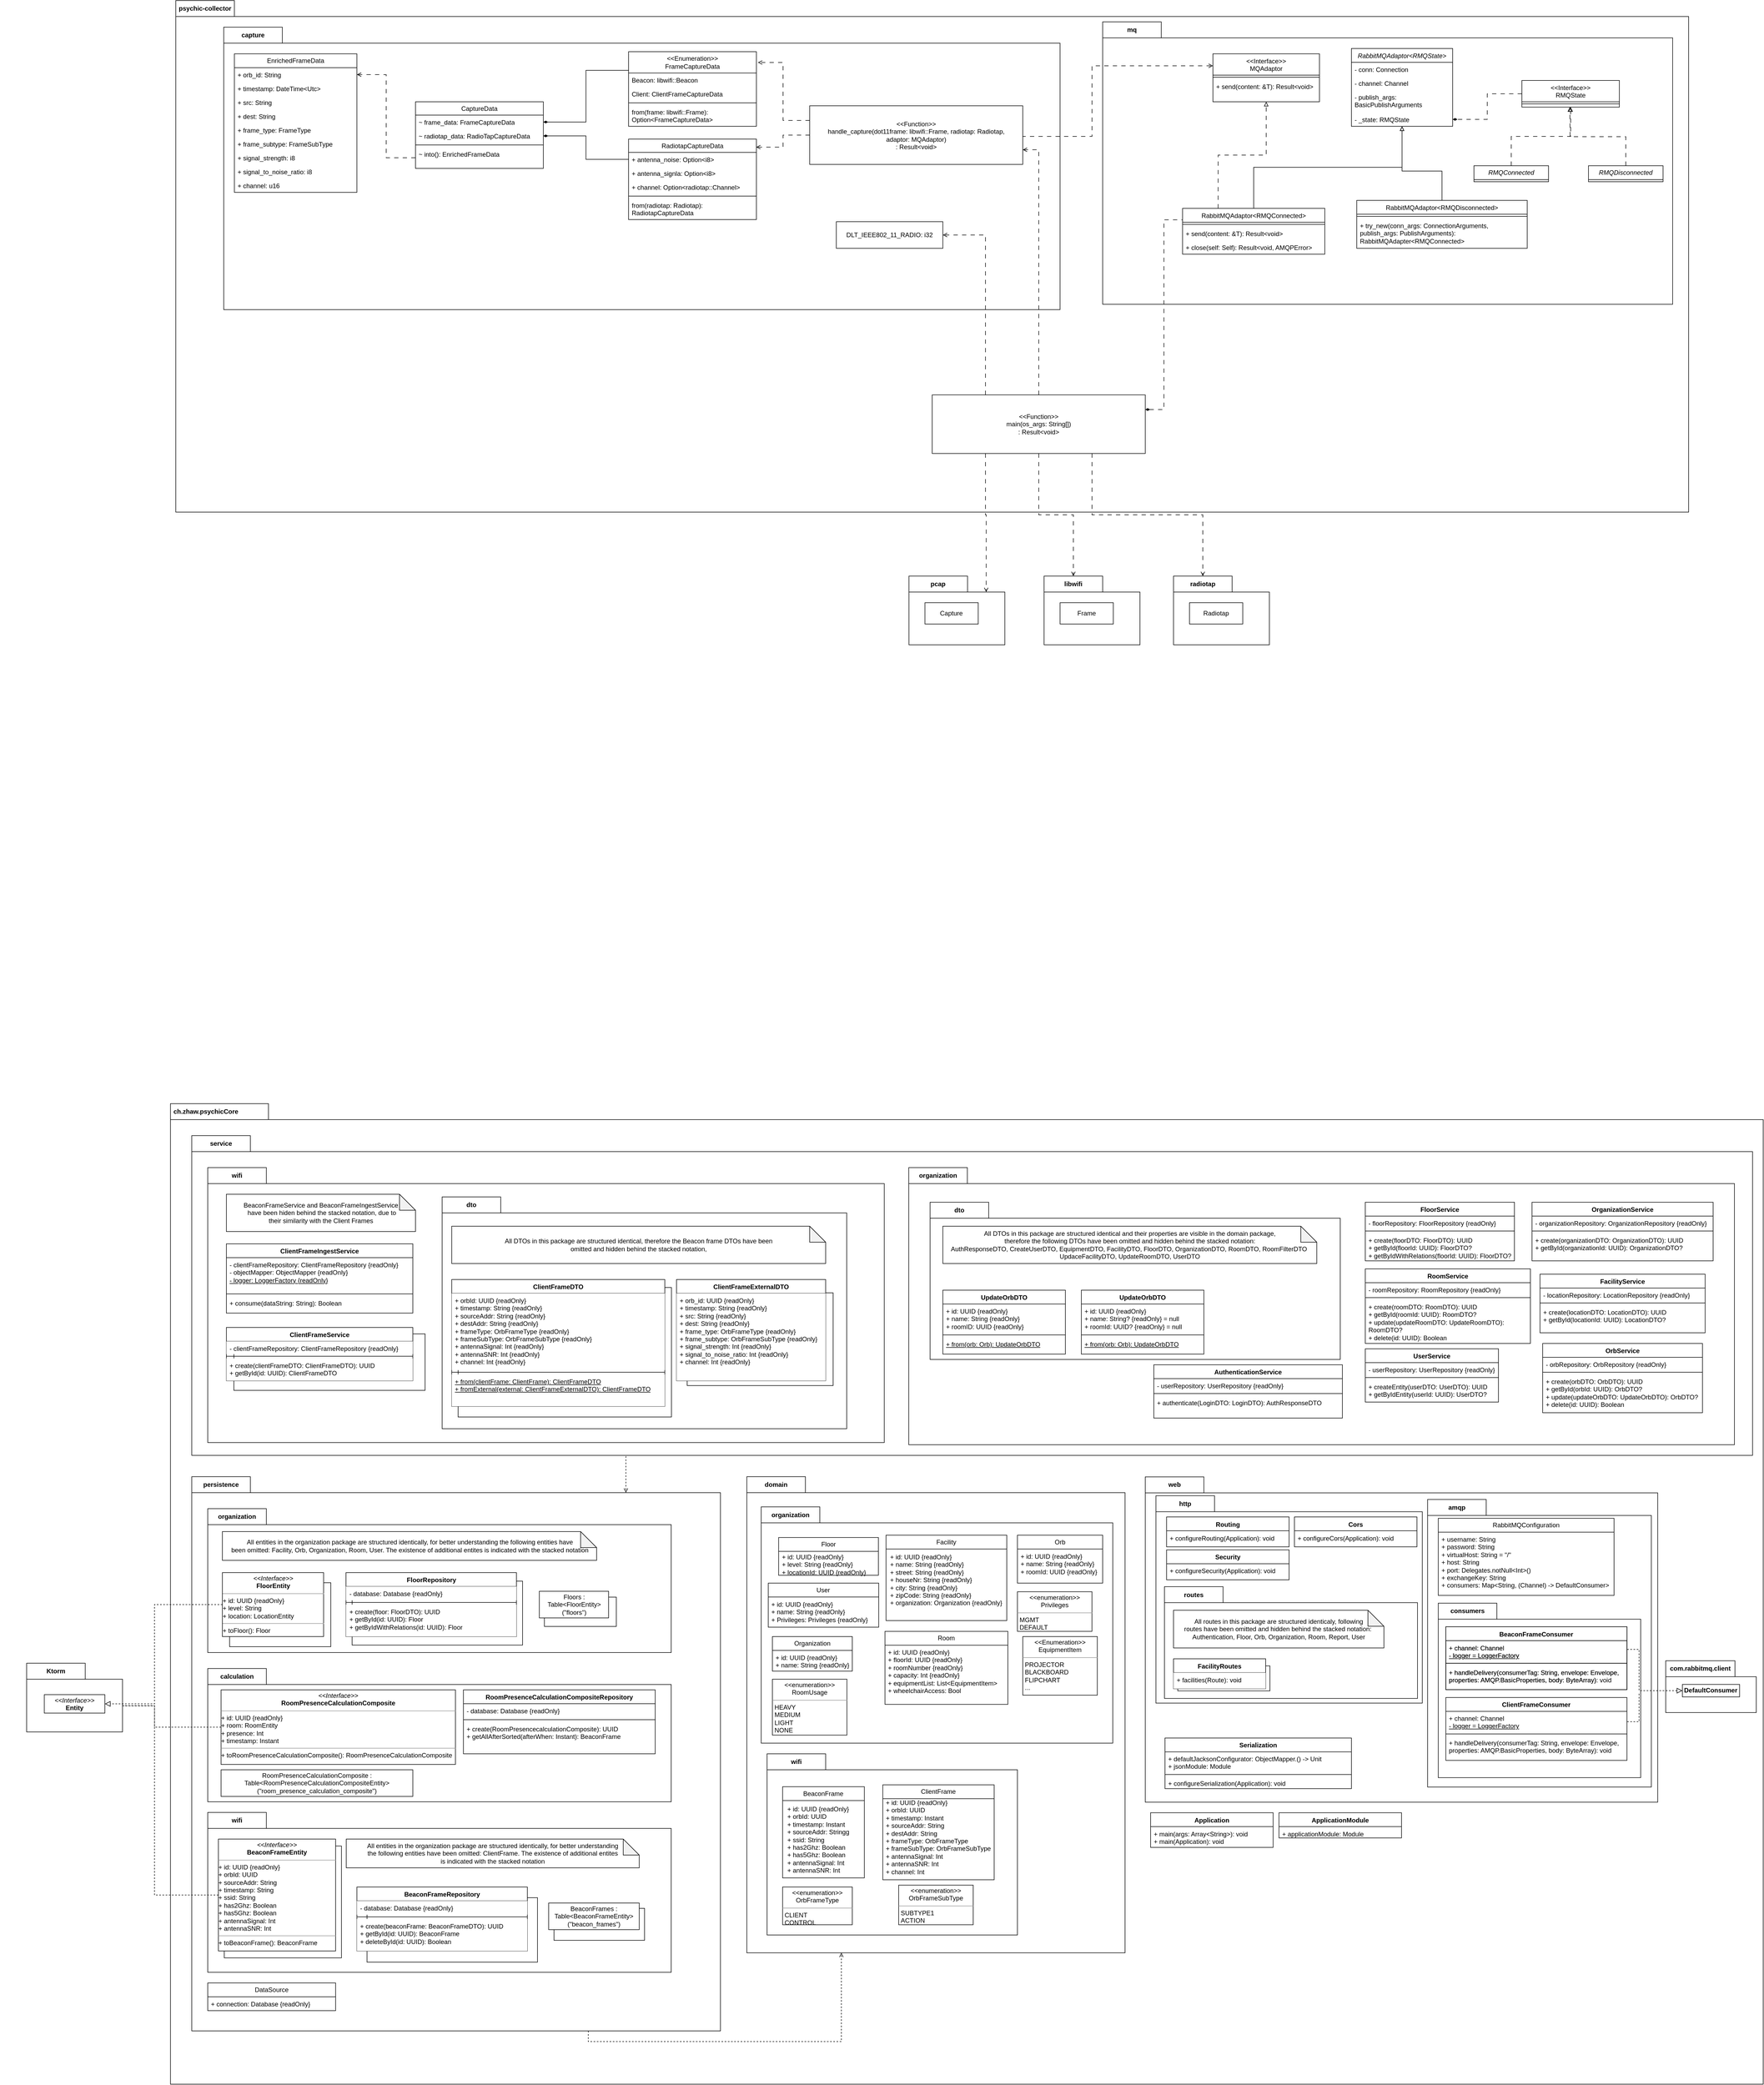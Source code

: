 <mxfile version="21.3.0" type="github">
  <diagram id="C5RBs43oDa-KdzZeNtuy" name="Page-1">
    <mxGraphModel dx="6937" dy="3443" grid="1" gridSize="10" guides="1" tooltips="1" connect="1" arrows="1" fold="1" page="1" pageScale="1" pageWidth="827" pageHeight="1169" math="0" shadow="0">
      <root>
        <mxCell id="WIyWlLk6GJQsqaUBKTNV-0" />
        <mxCell id="WIyWlLk6GJQsqaUBKTNV-1" parent="WIyWlLk6GJQsqaUBKTNV-0" />
        <mxCell id="AfYDf39B0m9BSEOkdbdF-281" value="ch.zhaw.psychicCore" style="shape=folder;fontStyle=1;tabWidth=133;tabHeight=30;tabPosition=left;html=1;boundedLbl=1;labelInHeader=1;container=1;collapsible=0;whiteSpace=wrap;" parent="WIyWlLk6GJQsqaUBKTNV-1" vertex="1">
          <mxGeometry x="-4590" y="450" width="2990" height="1840" as="geometry" />
        </mxCell>
        <mxCell id="lPcCZPkAOuMgYKHdjKl2-91" value="" style="html=1;strokeColor=none;resizeWidth=1;resizeHeight=1;fillColor=none;part=1;connectable=0;allowArrows=0;deletable=0;whiteSpace=wrap;container=0;" parent="AfYDf39B0m9BSEOkdbdF-281" vertex="1">
          <mxGeometry x="1082" y="725.709" width="710" height="866.923" as="geometry">
            <mxPoint y="30" as="offset" />
          </mxGeometry>
        </mxCell>
        <mxCell id="AfYDf39B0m9BSEOkdbdF-282" value="" style="html=1;strokeColor=none;resizeWidth=1;resizeHeight=1;fillColor=none;part=1;connectable=0;allowArrows=0;deletable=0;whiteSpace=wrap;" parent="AfYDf39B0m9BSEOkdbdF-281" vertex="1">
          <mxGeometry width="2990" height="1288" relative="1" as="geometry">
            <mxPoint y="30" as="offset" />
          </mxGeometry>
        </mxCell>
        <mxCell id="AfYDf39B0m9BSEOkdbdF-285" value="ApplicationModule" style="swimlane;fontStyle=1;align=center;verticalAlign=top;childLayout=stackLayout;horizontal=1;startSize=26;horizontalStack=0;resizeParent=1;resizeParentMax=0;resizeLast=0;collapsible=1;marginBottom=0;whiteSpace=wrap;html=1;" parent="AfYDf39B0m9BSEOkdbdF-281" vertex="1">
          <mxGeometry x="2081" y="1330.642" width="230" height="47.231" as="geometry" />
        </mxCell>
        <mxCell id="AfYDf39B0m9BSEOkdbdF-286" value="+ applicationModule: Module" style="text;strokeColor=none;fillColor=none;align=left;verticalAlign=top;spacingLeft=4;spacingRight=4;overflow=hidden;rotatable=0;points=[[0,0.5],[1,0.5]];portConstraint=eastwest;whiteSpace=wrap;html=1;" parent="AfYDf39B0m9BSEOkdbdF-285" vertex="1">
          <mxGeometry y="26" width="230" height="21.231" as="geometry" />
        </mxCell>
        <mxCell id="AfYDf39B0m9BSEOkdbdF-283" value="Application" style="swimlane;fontStyle=1;align=center;verticalAlign=top;childLayout=stackLayout;horizontal=1;startSize=26;horizontalStack=0;resizeParent=1;resizeParentMax=0;resizeLast=0;collapsible=1;marginBottom=0;whiteSpace=wrap;html=1;" parent="AfYDf39B0m9BSEOkdbdF-281" vertex="1">
          <mxGeometry x="1840" y="1330.642" width="230" height="64.923" as="geometry" />
        </mxCell>
        <mxCell id="AfYDf39B0m9BSEOkdbdF-284" value="+ main(args: Array&amp;lt;String&amp;gt;): void&lt;br&gt;+ main(Application): void" style="text;strokeColor=none;fillColor=none;align=left;verticalAlign=top;spacingLeft=4;spacingRight=4;overflow=hidden;rotatable=0;points=[[0,0.5],[1,0.5]];portConstraint=eastwest;whiteSpace=wrap;html=1;" parent="AfYDf39B0m9BSEOkdbdF-283" vertex="1">
          <mxGeometry y="26" width="230" height="38.923" as="geometry" />
        </mxCell>
        <mxCell id="AfYDf39B0m9BSEOkdbdF-0" value="web" style="shape=folder;fontStyle=1;tabWidth=110;tabHeight=30;tabPosition=left;html=1;boundedLbl=1;labelInHeader=1;container=1;collapsible=0;whiteSpace=wrap;recursiveResize=0;" parent="AfYDf39B0m9BSEOkdbdF-281" vertex="1">
          <mxGeometry x="1830" y="700.319" width="962" height="610.385" as="geometry" />
        </mxCell>
        <mxCell id="AfYDf39B0m9BSEOkdbdF-1" value="" style="html=1;strokeColor=none;resizeWidth=1;resizeHeight=1;fillColor=none;part=1;connectable=0;allowArrows=0;deletable=0;whiteSpace=wrap;" parent="AfYDf39B0m9BSEOkdbdF-0" vertex="1">
          <mxGeometry width="150" height="61.923" relative="1" as="geometry">
            <mxPoint y="30" as="offset" />
          </mxGeometry>
        </mxCell>
        <mxCell id="AfYDf39B0m9BSEOkdbdF-31" value="http" style="shape=folder;fontStyle=1;tabWidth=110;tabHeight=30;tabPosition=left;html=1;boundedLbl=1;labelInHeader=1;container=1;collapsible=0;whiteSpace=wrap;recursiveResize=0;" parent="AfYDf39B0m9BSEOkdbdF-0" vertex="1">
          <mxGeometry x="20" y="35.385" width="500" height="389.231" as="geometry" />
        </mxCell>
        <mxCell id="AfYDf39B0m9BSEOkdbdF-32" value="" style="html=1;strokeColor=none;resizeWidth=1;resizeHeight=1;fillColor=none;part=1;connectable=0;allowArrows=0;deletable=0;whiteSpace=wrap;" parent="AfYDf39B0m9BSEOkdbdF-31" vertex="1">
          <mxGeometry width="150" height="61.923" relative="1" as="geometry">
            <mxPoint y="30" as="offset" />
          </mxGeometry>
        </mxCell>
        <mxCell id="AfYDf39B0m9BSEOkdbdF-35" value="routes" style="shape=folder;fontStyle=1;tabWidth=110;tabHeight=30;tabPosition=left;html=1;boundedLbl=1;labelInHeader=1;container=1;collapsible=0;whiteSpace=wrap;recursiveResize=0;" parent="AfYDf39B0m9BSEOkdbdF-31" vertex="1">
          <mxGeometry x="16" y="170.731" width="475" height="209.654" as="geometry" />
        </mxCell>
        <mxCell id="AfYDf39B0m9BSEOkdbdF-36" value="" style="html=1;strokeColor=none;resizeWidth=1;resizeHeight=1;fillColor=none;part=1;connectable=0;allowArrows=0;deletable=0;whiteSpace=wrap;" parent="AfYDf39B0m9BSEOkdbdF-35" vertex="1">
          <mxGeometry width="150" height="61.923" relative="1" as="geometry">
            <mxPoint y="30" as="offset" />
          </mxGeometry>
        </mxCell>
        <mxCell id="hb8zp1G66MYR98sNPSMB-16" value="" style="rounded=0;whiteSpace=wrap;html=1;" vertex="1" parent="AfYDf39B0m9BSEOkdbdF-35">
          <mxGeometry x="25" y="148.615" width="173" height="46.885" as="geometry" />
        </mxCell>
        <mxCell id="AfYDf39B0m9BSEOkdbdF-95" value="FacilityRoutes" style="swimlane;fontStyle=1;align=center;verticalAlign=top;childLayout=stackLayout;horizontal=1;startSize=26;horizontalStack=0;resizeParent=1;resizeParentMax=0;resizeLast=0;collapsible=1;marginBottom=0;whiteSpace=wrap;html=1;" parent="AfYDf39B0m9BSEOkdbdF-35" vertex="1">
          <mxGeometry x="17" y="135.346" width="173" height="56.077" as="geometry" />
        </mxCell>
        <mxCell id="AfYDf39B0m9BSEOkdbdF-96" value="+ facilities(Route): void" style="text;strokeColor=none;fillColor=default;align=left;verticalAlign=top;spacingLeft=4;spacingRight=4;overflow=hidden;rotatable=0;points=[[0,0.5],[1,0.5]];portConstraint=eastwest;whiteSpace=wrap;html=1;" parent="AfYDf39B0m9BSEOkdbdF-95" vertex="1">
          <mxGeometry y="26" width="173" height="30.077" as="geometry" />
        </mxCell>
        <mxCell id="hb8zp1G66MYR98sNPSMB-17" value="All routes in this package are structured identicaly, following&lt;br&gt;routes have been omitted and hidden behind the stacked notation:&amp;nbsp;&lt;br&gt;Authentication, Floor, Orb, Organization, Room, Report, User" style="shape=note;whiteSpace=wrap;html=1;backgroundOutline=1;darkOpacity=0.05;" vertex="1" parent="AfYDf39B0m9BSEOkdbdF-35">
          <mxGeometry x="17" y="44.231" width="395" height="70.769" as="geometry" />
        </mxCell>
        <mxCell id="AfYDf39B0m9BSEOkdbdF-89" value="Routing" style="swimlane;fontStyle=1;align=center;verticalAlign=top;childLayout=stackLayout;horizontal=1;startSize=26;horizontalStack=0;resizeParent=1;resizeParentMax=0;resizeLast=0;collapsible=1;marginBottom=0;whiteSpace=wrap;html=1;" parent="AfYDf39B0m9BSEOkdbdF-31" vertex="1">
          <mxGeometry x="20" y="39.808" width="230" height="56.077" as="geometry" />
        </mxCell>
        <mxCell id="AfYDf39B0m9BSEOkdbdF-90" value="+ configureRouting(Application): void" style="text;strokeColor=none;fillColor=none;align=left;verticalAlign=top;spacingLeft=4;spacingRight=4;overflow=hidden;rotatable=0;points=[[0,0.5],[1,0.5]];portConstraint=eastwest;whiteSpace=wrap;html=1;" parent="AfYDf39B0m9BSEOkdbdF-89" vertex="1">
          <mxGeometry y="26" width="230" height="30.077" as="geometry" />
        </mxCell>
        <mxCell id="AfYDf39B0m9BSEOkdbdF-93" value="Security" style="swimlane;fontStyle=1;align=center;verticalAlign=top;childLayout=stackLayout;horizontal=1;startSize=26;horizontalStack=0;resizeParent=1;resizeParentMax=0;resizeLast=0;collapsible=1;marginBottom=0;whiteSpace=wrap;html=1;" parent="AfYDf39B0m9BSEOkdbdF-31" vertex="1">
          <mxGeometry x="20" y="101.731" width="230" height="56.077" as="geometry" />
        </mxCell>
        <mxCell id="AfYDf39B0m9BSEOkdbdF-94" value="+ configureSecurity(Application): void" style="text;strokeColor=none;fillColor=none;align=left;verticalAlign=top;spacingLeft=4;spacingRight=4;overflow=hidden;rotatable=0;points=[[0,0.5],[1,0.5]];portConstraint=eastwest;whiteSpace=wrap;html=1;" parent="AfYDf39B0m9BSEOkdbdF-93" vertex="1">
          <mxGeometry y="26" width="230" height="30.077" as="geometry" />
        </mxCell>
        <mxCell id="hb8zp1G66MYR98sNPSMB-18" value="Cors" style="swimlane;fontStyle=1;align=center;verticalAlign=top;childLayout=stackLayout;horizontal=1;startSize=26;horizontalStack=0;resizeParent=1;resizeParentMax=0;resizeLast=0;collapsible=1;marginBottom=0;whiteSpace=wrap;html=1;" vertex="1" parent="AfYDf39B0m9BSEOkdbdF-31">
          <mxGeometry x="260" y="39.808" width="230" height="56.077" as="geometry" />
        </mxCell>
        <mxCell id="hb8zp1G66MYR98sNPSMB-19" value="+ configureCors(Application): void" style="text;strokeColor=none;fillColor=none;align=left;verticalAlign=top;spacingLeft=4;spacingRight=4;overflow=hidden;rotatable=0;points=[[0,0.5],[1,0.5]];portConstraint=eastwest;whiteSpace=wrap;html=1;" vertex="1" parent="hb8zp1G66MYR98sNPSMB-18">
          <mxGeometry y="26" width="230" height="30.077" as="geometry" />
        </mxCell>
        <mxCell id="AfYDf39B0m9BSEOkdbdF-111" value="Serialization" style="swimlane;fontStyle=1;align=center;verticalAlign=top;childLayout=stackLayout;horizontal=1;startSize=26;horizontalStack=0;resizeParent=1;resizeParentMax=0;resizeLast=0;collapsible=1;marginBottom=0;whiteSpace=wrap;html=1;" parent="AfYDf39B0m9BSEOkdbdF-0" vertex="1">
          <mxGeometry x="37" y="490.077" width="350" height="95.0" as="geometry" />
        </mxCell>
        <mxCell id="AfYDf39B0m9BSEOkdbdF-112" value="+&amp;nbsp;defaultJacksonConfigurator: ObjectMapper.() -&amp;gt; Unit&lt;br&gt;+&amp;nbsp;jsonModule: Module" style="text;strokeColor=none;fillColor=none;align=left;verticalAlign=top;spacingLeft=4;spacingRight=4;overflow=hidden;rotatable=0;points=[[0,0.5],[1,0.5]];portConstraint=eastwest;whiteSpace=wrap;html=1;" parent="AfYDf39B0m9BSEOkdbdF-111" vertex="1">
          <mxGeometry y="26" width="350" height="38.923" as="geometry" />
        </mxCell>
        <mxCell id="AfYDf39B0m9BSEOkdbdF-113" value="" style="line;strokeWidth=1;fillColor=none;align=left;verticalAlign=middle;spacingTop=-1;spacingLeft=3;spacingRight=3;rotatable=0;labelPosition=right;points=[];portConstraint=eastwest;strokeColor=inherit;" parent="AfYDf39B0m9BSEOkdbdF-111" vertex="1">
          <mxGeometry y="64.923" width="350" height="7.077" as="geometry" />
        </mxCell>
        <mxCell id="AfYDf39B0m9BSEOkdbdF-114" value="+ configureSerialization(Application): void" style="text;strokeColor=none;fillColor=none;align=left;verticalAlign=top;spacingLeft=4;spacingRight=4;overflow=hidden;rotatable=0;points=[[0,0.5],[1,0.5]];portConstraint=eastwest;whiteSpace=wrap;html=1;" parent="AfYDf39B0m9BSEOkdbdF-111" vertex="1">
          <mxGeometry y="72.0" width="350" height="23" as="geometry" />
        </mxCell>
        <mxCell id="AfYDf39B0m9BSEOkdbdF-2" value="amqp" style="shape=folder;fontStyle=1;tabWidth=110;tabHeight=30;tabPosition=left;html=1;boundedLbl=1;labelInHeader=1;container=1;collapsible=0;whiteSpace=wrap;recursiveResize=0;" parent="AfYDf39B0m9BSEOkdbdF-0" vertex="1">
          <mxGeometry x="530" y="42.462" width="420" height="539.615" as="geometry" />
        </mxCell>
        <mxCell id="AfYDf39B0m9BSEOkdbdF-3" value="" style="html=1;strokeColor=none;resizeWidth=1;resizeHeight=1;fillColor=none;part=1;connectable=0;allowArrows=0;deletable=0;whiteSpace=wrap;" parent="AfYDf39B0m9BSEOkdbdF-2" vertex="1">
          <mxGeometry width="150" height="61.923" relative="1" as="geometry">
            <mxPoint y="30" as="offset" />
          </mxGeometry>
        </mxCell>
        <mxCell id="AfYDf39B0m9BSEOkdbdF-4" value="RabbitMQConfiguration" style="swimlane;fontStyle=0;childLayout=stackLayout;horizontal=1;startSize=26;fillColor=none;horizontalStack=0;resizeParent=1;resizeParentMax=0;resizeLast=0;collapsible=1;marginBottom=0;whiteSpace=wrap;html=1;" parent="AfYDf39B0m9BSEOkdbdF-2" vertex="1">
          <mxGeometry x="20" y="35.385" width="330" height="144.538" as="geometry" />
        </mxCell>
        <mxCell id="AfYDf39B0m9BSEOkdbdF-5" value="+ username: String&lt;br&gt;+ password: String&lt;br&gt;+ virtualHost: String = &quot;/&quot;&lt;br&gt;+ host: String&lt;br&gt;+ port: Delegates.notNull&amp;lt;Int&amp;gt;()&lt;br&gt;+ exchangeKey: String&lt;br&gt;+ consumers: Map&amp;lt;String, (Channel) -&amp;gt; DefaultConsumer&amp;gt;" style="text;strokeColor=none;fillColor=none;align=left;verticalAlign=top;spacingLeft=4;spacingRight=4;overflow=hidden;rotatable=0;points=[[0,0.5],[1,0.5]];portConstraint=eastwest;whiteSpace=wrap;html=1;" parent="AfYDf39B0m9BSEOkdbdF-4" vertex="1">
          <mxGeometry y="26" width="330" height="118.538" as="geometry" />
        </mxCell>
        <mxCell id="AfYDf39B0m9BSEOkdbdF-8" value="consumers" style="shape=folder;fontStyle=1;tabWidth=110;tabHeight=30;tabPosition=left;html=1;boundedLbl=1;labelInHeader=1;container=1;collapsible=0;whiteSpace=wrap;recursiveResize=0;" parent="AfYDf39B0m9BSEOkdbdF-2" vertex="1">
          <mxGeometry x="20" y="194.615" width="380" height="327.308" as="geometry" />
        </mxCell>
        <mxCell id="AfYDf39B0m9BSEOkdbdF-9" value="" style="html=1;strokeColor=none;resizeWidth=1;resizeHeight=1;fillColor=none;part=1;connectable=0;allowArrows=0;deletable=0;whiteSpace=wrap;" parent="AfYDf39B0m9BSEOkdbdF-8" vertex="1">
          <mxGeometry width="150" height="61.923" relative="1" as="geometry">
            <mxPoint y="30" as="offset" />
          </mxGeometry>
        </mxCell>
        <mxCell id="AfYDf39B0m9BSEOkdbdF-14" value="BeaconFrameConsumer" style="swimlane;fontStyle=1;align=center;verticalAlign=top;childLayout=stackLayout;horizontal=1;startSize=26;horizontalStack=0;resizeParent=1;resizeParentMax=0;resizeLast=0;collapsible=1;marginBottom=0;whiteSpace=wrap;html=1;" parent="AfYDf39B0m9BSEOkdbdF-8" vertex="1">
          <mxGeometry x="14.22" y="44.231" width="340" height="118.0" as="geometry" />
        </mxCell>
        <mxCell id="AfYDf39B0m9BSEOkdbdF-15" value="+ channel: Channel&lt;br&gt;&lt;u&gt;- logger = LoggerFactory&lt;/u&gt;" style="text;strokeColor=none;fillColor=none;align=left;verticalAlign=top;spacingLeft=4;spacingRight=4;overflow=hidden;rotatable=0;points=[[0,0.5],[1,0.5]];portConstraint=eastwest;whiteSpace=wrap;html=1;" parent="AfYDf39B0m9BSEOkdbdF-14" vertex="1">
          <mxGeometry y="26" width="340" height="38.923" as="geometry" />
        </mxCell>
        <mxCell id="AfYDf39B0m9BSEOkdbdF-16" value="" style="line;strokeWidth=1;fillColor=none;align=left;verticalAlign=middle;spacingTop=-1;spacingLeft=3;spacingRight=3;rotatable=0;labelPosition=right;points=[];portConstraint=eastwest;strokeColor=inherit;" parent="AfYDf39B0m9BSEOkdbdF-14" vertex="1">
          <mxGeometry y="64.923" width="340" height="7.077" as="geometry" />
        </mxCell>
        <mxCell id="AfYDf39B0m9BSEOkdbdF-17" value="+ handleDelivery(consumerTag: String, envelope: Envelope, properties: AMQP.BasicProperties, body: ByteArray)" style="text;strokeColor=none;fillColor=none;align=left;verticalAlign=top;spacingLeft=4;spacingRight=4;overflow=hidden;rotatable=0;points=[[0,0.5],[1,0.5]];portConstraint=eastwest;whiteSpace=wrap;html=1;" parent="AfYDf39B0m9BSEOkdbdF-14" vertex="1">
          <mxGeometry y="72.0" width="340" height="46" as="geometry" />
        </mxCell>
        <mxCell id="AfYDf39B0m9BSEOkdbdF-26" value="ClientFrameConsumer" style="swimlane;fontStyle=1;align=center;verticalAlign=top;childLayout=stackLayout;horizontal=1;startSize=26;horizontalStack=0;resizeParent=1;resizeParentMax=0;resizeLast=0;collapsible=1;marginBottom=0;whiteSpace=wrap;html=1;" parent="AfYDf39B0m9BSEOkdbdF-8" vertex="1">
          <mxGeometry x="14.22" y="176.923" width="340" height="118.0" as="geometry" />
        </mxCell>
        <mxCell id="AfYDf39B0m9BSEOkdbdF-27" value="+ channel: Channel&lt;br&gt;&lt;u&gt;- logger = LoggerFactory&lt;/u&gt;" style="text;strokeColor=none;fillColor=none;align=left;verticalAlign=top;spacingLeft=4;spacingRight=4;overflow=hidden;rotatable=0;points=[[0,0.5],[1,0.5]];portConstraint=eastwest;whiteSpace=wrap;html=1;" parent="AfYDf39B0m9BSEOkdbdF-26" vertex="1">
          <mxGeometry y="26" width="340" height="38.923" as="geometry" />
        </mxCell>
        <mxCell id="AfYDf39B0m9BSEOkdbdF-28" value="" style="line;strokeWidth=1;fillColor=none;align=left;verticalAlign=middle;spacingTop=-1;spacingLeft=3;spacingRight=3;rotatable=0;labelPosition=right;points=[];portConstraint=eastwest;strokeColor=inherit;" parent="AfYDf39B0m9BSEOkdbdF-26" vertex="1">
          <mxGeometry y="64.923" width="340" height="7.077" as="geometry" />
        </mxCell>
        <mxCell id="AfYDf39B0m9BSEOkdbdF-29" value="+ handleDelivery(consumerTag: String, envelope: Envelope, properties: AMQP.BasicProperties, body: ByteArray): void" style="text;strokeColor=none;fillColor=none;align=left;verticalAlign=top;spacingLeft=4;spacingRight=4;overflow=hidden;rotatable=0;points=[[0,0.5],[1,0.5]];portConstraint=eastwest;whiteSpace=wrap;html=1;" parent="AfYDf39B0m9BSEOkdbdF-26" vertex="1">
          <mxGeometry y="72.0" width="340" height="46" as="geometry" />
        </mxCell>
        <mxCell id="AfYDf39B0m9BSEOkdbdF-18" value="com.rabbitmq.client" style="shape=folder;fontStyle=1;tabWidth=130;tabHeight=30;tabPosition=left;html=1;boundedLbl=1;labelInHeader=1;container=1;collapsible=0;whiteSpace=wrap;" parent="AfYDf39B0m9BSEOkdbdF-0" vertex="1">
          <mxGeometry x="977" y="345" width="170" height="97.308" as="geometry" />
        </mxCell>
        <mxCell id="AfYDf39B0m9BSEOkdbdF-19" value="" style="html=1;strokeColor=none;resizeWidth=1;resizeHeight=1;fillColor=none;part=1;connectable=0;allowArrows=0;deletable=0;whiteSpace=wrap;" parent="AfYDf39B0m9BSEOkdbdF-18" vertex="1">
          <mxGeometry width="170" height="68.115" relative="1" as="geometry">
            <mxPoint y="30" as="offset" />
          </mxGeometry>
        </mxCell>
        <mxCell id="AfYDf39B0m9BSEOkdbdF-20" value="&lt;p style=&quot;margin:0px;margin-top:4px;text-align:center;&quot;&gt;&lt;b&gt;DefaultConsumer&lt;/b&gt;&lt;/p&gt;&lt;p style=&quot;margin:0px;margin-left:4px;&quot;&gt;&lt;br&gt;&lt;/p&gt;" style="verticalAlign=top;align=left;overflow=fill;fontSize=12;fontFamily=Helvetica;html=1;whiteSpace=wrap;" parent="AfYDf39B0m9BSEOkdbdF-18" vertex="1">
          <mxGeometry x="31.318" y="44.505" width="107.364" height="23.384" as="geometry" />
        </mxCell>
        <mxCell id="AfYDf39B0m9BSEOkdbdF-21" value="" style="edgeStyle=segmentEdgeStyle;endArrow=none;html=1;curved=0;rounded=0;endSize=8;startSize=8;exitX=0;exitY=0.5;exitDx=0;exitDy=0;entryX=1;entryY=0.5;entryDx=0;entryDy=0;dashed=1;endFill=0;startArrow=block;startFill=0;" parent="AfYDf39B0m9BSEOkdbdF-0" source="AfYDf39B0m9BSEOkdbdF-20" target="AfYDf39B0m9BSEOkdbdF-23" edge="1">
          <mxGeometry width="50" height="50" relative="1" as="geometry">
            <mxPoint x="557" y="414.0" as="sourcePoint" />
            <mxPoint x="607" y="369.769" as="targetPoint" />
            <Array as="points">
              <mxPoint x="927" y="401.615" />
              <mxPoint x="927" y="323.769" />
            </Array>
          </mxGeometry>
        </mxCell>
        <mxCell id="AfYDf39B0m9BSEOkdbdF-22" value="BeaconFrameConsumer" style="swimlane;fontStyle=1;align=center;verticalAlign=top;childLayout=stackLayout;horizontal=1;startSize=26;horizontalStack=0;resizeParent=1;resizeParentMax=0;resizeLast=0;collapsible=1;marginBottom=0;whiteSpace=wrap;html=1;" parent="AfYDf39B0m9BSEOkdbdF-0" vertex="1">
          <mxGeometry x="564.22" y="281.308" width="340" height="118.0" as="geometry" />
        </mxCell>
        <mxCell id="AfYDf39B0m9BSEOkdbdF-23" value="+ channel: Channel&lt;br&gt;&lt;u&gt;- logger = LoggerFactory&lt;/u&gt;" style="text;strokeColor=none;fillColor=none;align=left;verticalAlign=top;spacingLeft=4;spacingRight=4;overflow=hidden;rotatable=0;points=[[0,0.5],[1,0.5]];portConstraint=eastwest;whiteSpace=wrap;html=1;" parent="AfYDf39B0m9BSEOkdbdF-22" vertex="1">
          <mxGeometry y="26" width="340" height="38.923" as="geometry" />
        </mxCell>
        <mxCell id="AfYDf39B0m9BSEOkdbdF-24" value="" style="line;strokeWidth=1;fillColor=none;align=left;verticalAlign=middle;spacingTop=-1;spacingLeft=3;spacingRight=3;rotatable=0;labelPosition=right;points=[];portConstraint=eastwest;strokeColor=inherit;" parent="AfYDf39B0m9BSEOkdbdF-22" vertex="1">
          <mxGeometry y="64.923" width="340" height="7.077" as="geometry" />
        </mxCell>
        <mxCell id="AfYDf39B0m9BSEOkdbdF-25" value="+ handleDelivery(consumerTag: String, envelope: Envelope, properties: AMQP.BasicProperties, body: ByteArray): void" style="text;strokeColor=none;fillColor=none;align=left;verticalAlign=top;spacingLeft=4;spacingRight=4;overflow=hidden;rotatable=0;points=[[0,0.5],[1,0.5]];portConstraint=eastwest;whiteSpace=wrap;html=1;" parent="AfYDf39B0m9BSEOkdbdF-22" vertex="1">
          <mxGeometry y="72.0" width="340" height="46" as="geometry" />
        </mxCell>
        <mxCell id="AfYDf39B0m9BSEOkdbdF-30" value="" style="edgeStyle=segmentEdgeStyle;endArrow=none;html=1;curved=0;rounded=0;endSize=8;startSize=8;entryX=1;entryY=0.5;entryDx=0;entryDy=0;endFill=0;dashed=1;" parent="AfYDf39B0m9BSEOkdbdF-0" target="AfYDf39B0m9BSEOkdbdF-27" edge="1">
          <mxGeometry width="50" height="50" relative="1" as="geometry">
            <mxPoint x="927" y="406.923" as="sourcePoint" />
            <mxPoint x="527" y="352.077" as="targetPoint" />
            <Array as="points">
              <mxPoint x="927" y="415.769" />
              <mxPoint x="927" y="456.462" />
            </Array>
          </mxGeometry>
        </mxCell>
        <mxCell id="lPcCZPkAOuMgYKHdjKl2-90" value="domain" style="shape=folder;fontStyle=1;tabWidth=110;tabHeight=30;tabPosition=left;html=1;boundedLbl=1;labelInHeader=1;container=0;collapsible=0;whiteSpace=wrap;" parent="AfYDf39B0m9BSEOkdbdF-281" vertex="1">
          <mxGeometry x="1082" y="700.0" width="710" height="893.462" as="geometry" />
        </mxCell>
        <mxCell id="lPcCZPkAOuMgYKHdjKl2-27" value="organization" style="shape=folder;fontStyle=1;tabWidth=110;tabHeight=30;tabPosition=left;html=1;boundedLbl=1;labelInHeader=1;container=0;collapsible=0;whiteSpace=wrap;" parent="AfYDf39B0m9BSEOkdbdF-281" vertex="1">
          <mxGeometry x="1109" y="756.67" width="660" height="443.33" as="geometry" />
        </mxCell>
        <mxCell id="lPcCZPkAOuMgYKHdjKl2-2" value="Floor" style="swimlane;fontStyle=0;childLayout=stackLayout;horizontal=1;startSize=26;fillColor=none;horizontalStack=0;resizeParent=1;resizeParentMax=0;resizeLast=0;collapsible=1;marginBottom=0;whiteSpace=wrap;html=1;container=0;" parent="AfYDf39B0m9BSEOkdbdF-281" vertex="1">
          <mxGeometry x="1141.69" y="814.17" width="187.31" height="70.769" as="geometry" />
        </mxCell>
        <mxCell id="lPcCZPkAOuMgYKHdjKl2-10" value="Orb" style="swimlane;fontStyle=0;childLayout=stackLayout;horizontal=1;startSize=26;fillColor=none;horizontalStack=0;resizeParent=1;resizeParentMax=0;resizeLast=0;collapsible=1;marginBottom=0;whiteSpace=wrap;html=1;container=0;" parent="AfYDf39B0m9BSEOkdbdF-281" vertex="1">
          <mxGeometry x="1590" y="809.75" width="160" height="90" as="geometry" />
        </mxCell>
        <mxCell id="lPcCZPkAOuMgYKHdjKl2-11" value="+&amp;nbsp;id: UUID {readOnly}&lt;br&gt;+&amp;nbsp;name: String {readOnly}&lt;br&gt;+&amp;nbsp;roomId: UUID {readOnly}" style="text;strokeColor=none;fillColor=none;align=left;verticalAlign=top;spacingLeft=4;spacingRight=4;overflow=hidden;rotatable=0;points=[[0,0.5],[1,0.5]];portConstraint=eastwest;whiteSpace=wrap;html=1;container=0;" parent="lPcCZPkAOuMgYKHdjKl2-10" vertex="1">
          <mxGeometry y="26" width="160" height="64" as="geometry" />
        </mxCell>
        <mxCell id="lPcCZPkAOuMgYKHdjKl2-85" value="Facility" style="swimlane;fontStyle=0;childLayout=stackLayout;horizontal=1;startSize=26;fillColor=none;horizontalStack=0;resizeParent=1;resizeParentMax=0;resizeLast=0;collapsible=1;marginBottom=0;whiteSpace=wrap;html=1;container=0;" parent="AfYDf39B0m9BSEOkdbdF-281" vertex="1">
          <mxGeometry x="1343.34" y="809.75" width="226.66" height="160.25" as="geometry" />
        </mxCell>
        <mxCell id="lPcCZPkAOuMgYKHdjKl2-86" value="+&amp;nbsp;id: UUID {readOnly}&lt;br&gt;+&amp;nbsp;name: String {readOnly}&lt;br&gt;+&amp;nbsp;street: String {readOnly}&lt;br&gt;+&amp;nbsp;houseNr: String {readOnly}&lt;br&gt;+&amp;nbsp;city: String {readOnly}&lt;br&gt;+&amp;nbsp;zipCode: String {readOnly}&lt;br&gt;+ organization: Organization {readOnly}" style="text;strokeColor=none;fillColor=none;align=left;verticalAlign=top;spacingLeft=4;spacingRight=4;overflow=hidden;rotatable=0;points=[[0,0.5],[1,0.5]];portConstraint=eastwest;whiteSpace=wrap;html=1;container=0;" parent="AfYDf39B0m9BSEOkdbdF-281" vertex="1">
          <mxGeometry x="1345.35" y="837.17" width="234.65" height="142.83" as="geometry" />
        </mxCell>
        <mxCell id="lPcCZPkAOuMgYKHdjKl2-3" value="+ id: UUID {readOnly}&lt;br&gt;+&amp;nbsp;level: String {readOnly}&lt;br&gt;+&amp;nbsp;locationId: UUID {readOnly}" style="text;strokeColor=none;fillColor=none;align=left;verticalAlign=top;spacingLeft=4;spacingRight=4;overflow=hidden;rotatable=0;points=[[0,0.5],[1,0.5]];portConstraint=eastwest;whiteSpace=wrap;html=1;container=0;" parent="AfYDf39B0m9BSEOkdbdF-281" vertex="1">
          <mxGeometry x="1141.69" y="837.17" width="187.31" height="47.769" as="geometry" />
        </mxCell>
        <mxCell id="lPcCZPkAOuMgYKHdjKl2-31" value="wifi" style="shape=folder;fontStyle=1;tabWidth=110;tabHeight=30;tabPosition=left;html=1;boundedLbl=1;labelInHeader=1;container=0;collapsible=0;whiteSpace=wrap;" parent="AfYDf39B0m9BSEOkdbdF-281" vertex="1">
          <mxGeometry x="1120" y="1220" width="470" height="340" as="geometry" />
        </mxCell>
        <mxCell id="lPcCZPkAOuMgYKHdjKl2-32" value="" style="html=1;strokeColor=none;resizeWidth=1;resizeHeight=1;fillColor=none;part=1;connectable=0;allowArrows=0;deletable=0;whiteSpace=wrap;container=0;" parent="AfYDf39B0m9BSEOkdbdF-281" vertex="1">
          <mxGeometry x="1806" y="768.17" width="456.512" height="222.923" as="geometry">
            <mxPoint y="30" as="offset" />
          </mxGeometry>
        </mxCell>
        <mxCell id="lPcCZPkAOuMgYKHdjKl2-33" value="BeaconFrame" style="swimlane;fontStyle=0;childLayout=stackLayout;horizontal=1;startSize=26;fillColor=none;horizontalStack=0;resizeParent=1;resizeParentMax=0;resizeLast=0;collapsible=1;marginBottom=0;whiteSpace=wrap;html=1;container=0;" parent="AfYDf39B0m9BSEOkdbdF-281" vertex="1">
          <mxGeometry x="1149.17" y="1281.72" width="153.47" height="171.21" as="geometry" />
        </mxCell>
        <mxCell id="lPcCZPkAOuMgYKHdjKl2-57" value="&lt;p style=&quot;margin:0px;margin-top:4px;text-align:center;&quot;&gt;&amp;lt;&amp;lt;enumeration&amp;gt;&amp;gt;&lt;br&gt;OrbFrameType&lt;/p&gt;&lt;hr size=&quot;1&quot;&gt;&lt;p style=&quot;margin:0px;margin-left:4px;&quot;&gt;CLIENT&lt;/p&gt;&lt;p style=&quot;margin:0px;margin-left:4px;&quot;&gt;CONTROL&lt;/p&gt;" style="verticalAlign=top;align=left;overflow=fill;fontSize=12;fontFamily=Helvetica;html=1;whiteSpace=wrap;container=0;" parent="AfYDf39B0m9BSEOkdbdF-281" vertex="1">
          <mxGeometry x="1149.17" y="1470.002" width="130.83" height="70.769" as="geometry" />
        </mxCell>
        <mxCell id="lPcCZPkAOuMgYKHdjKl2-37" value="ClientFrame" style="swimlane;fontStyle=0;childLayout=stackLayout;horizontal=1;startSize=26;fillColor=none;horizontalStack=0;resizeParent=1;resizeParentMax=0;resizeLast=0;collapsible=1;marginBottom=0;whiteSpace=wrap;html=1;container=0;" parent="AfYDf39B0m9BSEOkdbdF-281" vertex="1">
          <mxGeometry x="1337.24" y="1278.22" width="209.07" height="178.21" as="geometry" />
        </mxCell>
        <mxCell id="lPcCZPkAOuMgYKHdjKl2-58" value="&lt;p style=&quot;margin:0px;margin-top:4px;text-align:center;&quot;&gt;&amp;lt;&amp;lt;enumeration&amp;gt;&amp;gt;&lt;br&gt;OrbFrameSubType&lt;/p&gt;&lt;hr size=&quot;1&quot;&gt;&lt;p style=&quot;margin:0px;margin-left:4px;&quot;&gt;SUBTYPE1&lt;/p&gt;&lt;p style=&quot;margin:0px;margin-left:4px;&quot;&gt;ACTION&lt;/p&gt;" style="verticalAlign=top;align=left;overflow=fill;fontSize=12;fontFamily=Helvetica;html=1;whiteSpace=wrap;container=0;" parent="AfYDf39B0m9BSEOkdbdF-281" vertex="1">
          <mxGeometry x="1367.04" y="1466.462" width="139.92" height="74.308" as="geometry" />
        </mxCell>
        <mxCell id="lPcCZPkAOuMgYKHdjKl2-34" value="+&amp;nbsp;id: UUID {readOnly}&lt;br&gt;+&amp;nbsp;orbId: UUID&lt;br&gt;+&amp;nbsp;timestamp: Instant&lt;br&gt;+&amp;nbsp;sourceAddr: Stringg&lt;br&gt;+&amp;nbsp;ssid: String&lt;br&gt;+&amp;nbsp;has2Ghz: Boolean&lt;br&gt;+&amp;nbsp;has5Ghz: Boolean&lt;br&gt;+&amp;nbsp;antennaSignal: Int&lt;br&gt;+&amp;nbsp;antennaSNR: Int" style="text;strokeColor=none;fillColor=none;align=left;verticalAlign=top;spacingLeft=4;spacingRight=4;overflow=hidden;rotatable=0;points=[[0,0.5],[1,0.5]];portConstraint=eastwest;whiteSpace=wrap;html=1;container=0;" parent="AfYDf39B0m9BSEOkdbdF-281" vertex="1">
          <mxGeometry x="1151.87" y="1309.72" width="153.47" height="168.21" as="geometry" />
        </mxCell>
        <mxCell id="lPcCZPkAOuMgYKHdjKl2-40" value="+&amp;nbsp;id: UUID {readOnly} &lt;br&gt;+&amp;nbsp;orbId: UUID&lt;br&gt;+&amp;nbsp;timestamp: Instant&lt;br&gt;+&amp;nbsp;sourceAddr: String&lt;br&gt;+&amp;nbsp;destAddr: String&lt;br&gt;+&amp;nbsp;frameType: OrbFrameType&lt;br&gt;+&amp;nbsp;frameSubType: OrbFrameSubType&lt;br&gt;+&amp;nbsp;antennaSignal: Int&lt;br&gt;+&amp;nbsp;antennaSNR: Int&lt;br&gt;+&amp;nbsp;channel: Int" style="text;strokeColor=none;fillColor=none;align=left;verticalAlign=top;spacingLeft=4;spacingRight=4;overflow=hidden;rotatable=0;points=[[0,0.5],[1,0.5]];portConstraint=eastwest;whiteSpace=wrap;html=1;container=0;" parent="AfYDf39B0m9BSEOkdbdF-281" vertex="1">
          <mxGeometry x="1337.238" y="1298.153" width="209.073" height="145.077" as="geometry" />
        </mxCell>
        <mxCell id="lPcCZPkAOuMgYKHdjKl2-14" value="Organization" style="swimlane;fontStyle=0;childLayout=stackLayout;horizontal=1;startSize=26;fillColor=none;horizontalStack=0;resizeParent=1;resizeParentMax=0;resizeLast=0;collapsible=1;marginBottom=0;whiteSpace=wrap;html=1;container=0;" parent="AfYDf39B0m9BSEOkdbdF-281" vertex="1">
          <mxGeometry x="1130.002" y="999.997" width="150" height="64.923" as="geometry" />
        </mxCell>
        <mxCell id="lPcCZPkAOuMgYKHdjKl2-15" value="+&amp;nbsp;id: UUID {readOnly}&lt;br&gt;+&amp;nbsp;name: String {readOnly}" style="text;strokeColor=none;fillColor=none;align=left;verticalAlign=top;spacingLeft=4;spacingRight=4;overflow=hidden;rotatable=0;points=[[0,0.5],[1,0.5]];portConstraint=eastwest;whiteSpace=wrap;html=1;container=0;" parent="lPcCZPkAOuMgYKHdjKl2-14" vertex="1">
          <mxGeometry y="26" width="150" height="38.923" as="geometry" />
        </mxCell>
        <mxCell id="lPcCZPkAOuMgYKHdjKl2-18" value="Room" style="swimlane;fontStyle=0;childLayout=stackLayout;horizontal=1;startSize=26;fillColor=none;horizontalStack=0;resizeParent=1;resizeParentMax=0;resizeLast=0;collapsible=1;marginBottom=0;whiteSpace=wrap;html=1;container=0;" parent="AfYDf39B0m9BSEOkdbdF-281" vertex="1">
          <mxGeometry x="1341.34" y="990.21" width="230.66" height="137.1" as="geometry" />
        </mxCell>
        <mxCell id="lPcCZPkAOuMgYKHdjKl2-19" value="+&amp;nbsp;id: UUID {readOnly}&lt;br&gt;+&amp;nbsp;floorId: UUID {readOnly}&lt;br&gt;+&amp;nbsp;roomNumber {readOnly}&lt;br&gt;+&amp;nbsp;capacity: Int {readOnly}&lt;br&gt;+ equipmentList: List&amp;lt;EquipmentItem&amp;gt;&lt;br&gt;+ wheelchairAccess: Bool" style="text;strokeColor=none;fillColor=none;align=left;verticalAlign=top;spacingLeft=4;spacingRight=4;overflow=hidden;rotatable=0;points=[[0,0.5],[1,0.5]];portConstraint=eastwest;whiteSpace=wrap;html=1;container=0;" parent="lPcCZPkAOuMgYKHdjKl2-18" vertex="1">
          <mxGeometry y="26" width="230.66" height="111.1" as="geometry" />
        </mxCell>
        <mxCell id="lPcCZPkAOuMgYKHdjKl2-22" value="User" style="swimlane;fontStyle=0;childLayout=stackLayout;horizontal=1;startSize=26;fillColor=none;horizontalStack=0;resizeParent=1;resizeParentMax=0;resizeLast=0;collapsible=1;marginBottom=0;whiteSpace=wrap;html=1;container=0;" parent="AfYDf39B0m9BSEOkdbdF-281" vertex="1">
          <mxGeometry x="1122.24" y="899.75" width="207.34" height="82.615" as="geometry" />
        </mxCell>
        <mxCell id="lPcCZPkAOuMgYKHdjKl2-23" value="+&amp;nbsp;id: UUID {readOnly}&lt;br&gt;+&amp;nbsp;name: String {readOnly}&lt;br&gt;+&amp;nbsp;Privileges: Privileges {readOnly}" style="text;strokeColor=none;fillColor=none;align=left;verticalAlign=top;spacingLeft=4;spacingRight=4;overflow=hidden;rotatable=0;points=[[0,0.5],[1,0.5]];portConstraint=eastwest;whiteSpace=wrap;html=1;container=0;" parent="lPcCZPkAOuMgYKHdjKl2-22" vertex="1">
          <mxGeometry y="26" width="207.34" height="56.615" as="geometry" />
        </mxCell>
        <mxCell id="hb8zp1G66MYR98sNPSMB-14" value="&lt;p style=&quot;margin:0px;margin-top:4px;text-align:center;&quot;&gt;&amp;lt;&amp;lt;enumeration&amp;gt;&amp;gt;&lt;br&gt;Privileges&lt;/p&gt;&lt;hr size=&quot;1&quot;&gt;&lt;p style=&quot;margin:0px;margin-left:4px;&quot;&gt;MGMT&lt;/p&gt;&lt;p style=&quot;margin:0px;margin-left:4px;&quot;&gt;DEFAULT&lt;/p&gt;" style="verticalAlign=top;align=left;overflow=fill;fontSize=12;fontFamily=Helvetica;html=1;whiteSpace=wrap;container=0;" vertex="1" parent="AfYDf39B0m9BSEOkdbdF-281">
          <mxGeometry x="1590.0" y="915.898" width="139.92" height="74.308" as="geometry" />
        </mxCell>
        <mxCell id="hb8zp1G66MYR98sNPSMB-15" value="&lt;p style=&quot;margin:0px;margin-top:4px;text-align:center;&quot;&gt;&amp;lt;&amp;lt;enumeration&amp;gt;&amp;gt;&lt;br&gt;RoomUsage&lt;/p&gt;&lt;hr size=&quot;1&quot;&gt;&lt;p style=&quot;margin:0px;margin-left:4px;&quot;&gt;HEAVY&lt;/p&gt;&lt;p style=&quot;margin:0px;margin-left:4px;&quot;&gt;MEDIUM&lt;/p&gt;&lt;p style=&quot;margin:0px;margin-left:4px;&quot;&gt;LIGHT&lt;/p&gt;&lt;p style=&quot;margin:0px;margin-left:4px;&quot;&gt;NONE&lt;/p&gt;" style="verticalAlign=top;align=left;overflow=fill;fontSize=12;fontFamily=Helvetica;html=1;whiteSpace=wrap;container=0;" vertex="1" parent="AfYDf39B0m9BSEOkdbdF-281">
          <mxGeometry x="1130.0" y="1080.0" width="139.92" height="104.91" as="geometry" />
        </mxCell>
        <mxCell id="hb8zp1G66MYR98sNPSMB-33" value="&lt;p style=&quot;margin:0px;margin-top:4px;text-align:center;&quot;&gt;&amp;lt;&amp;lt;Enumeration&amp;gt;&amp;gt;&lt;br&gt;EquipmentItem&lt;/p&gt;&lt;hr size=&quot;1&quot;&gt;&lt;p style=&quot;margin:0px;margin-left:4px;&quot;&gt;PROJECTOR&lt;/p&gt;&lt;p style=&quot;margin:0px;margin-left:4px;&quot;&gt;BLACKBOARD&lt;/p&gt;&lt;p style=&quot;margin:0px;margin-left:4px;&quot;&gt;FLIPCHART&lt;/p&gt;&lt;p style=&quot;margin:0px;margin-left:4px;&quot;&gt;...&lt;/p&gt;" style="verticalAlign=top;align=left;overflow=fill;fontSize=12;fontFamily=Helvetica;html=1;whiteSpace=wrap;container=0;" vertex="1" parent="AfYDf39B0m9BSEOkdbdF-281">
          <mxGeometry x="1600.04" y="1000" width="139.92" height="110" as="geometry" />
        </mxCell>
        <mxCell id="hb8zp1G66MYR98sNPSMB-24" value="" style="rounded=0;whiteSpace=wrap;html=1;" vertex="1" parent="WIyWlLk6GJQsqaUBKTNV-1">
          <mxGeometry x="-4476" y="600" width="359" height="106" as="geometry" />
        </mxCell>
        <mxCell id="oJ_QEjRXKQ8KDt1Xelnm-1" style="edgeStyle=orthogonalEdgeStyle;rounded=0;orthogonalLoop=1;jettySize=auto;html=1;exitX=0.75;exitY=1;exitDx=0;exitDy=0;exitPerimeter=0;entryX=0.25;entryY=1;entryDx=0;entryDy=0;entryPerimeter=0;dashed=1;endArrow=open;endFill=0;" parent="WIyWlLk6GJQsqaUBKTNV-1" source="lPcCZPkAOuMgYKHdjKl2-149" target="lPcCZPkAOuMgYKHdjKl2-90" edge="1">
          <mxGeometry relative="1" as="geometry" />
        </mxCell>
        <mxCell id="lPcCZPkAOuMgYKHdjKl2-149" value="persistence" style="shape=folder;fontStyle=1;tabWidth=110;tabHeight=30;tabPosition=left;html=1;boundedLbl=1;labelInHeader=1;container=1;collapsible=0;whiteSpace=wrap;recursiveResize=0;" parent="WIyWlLk6GJQsqaUBKTNV-1" vertex="1">
          <mxGeometry x="-4550" y="1150" width="992.5" height="1040" as="geometry" />
        </mxCell>
        <mxCell id="bHpejM-_ZtZiDxcdXfHe-60" value="organization" style="shape=folder;fontStyle=1;tabWidth=110;tabHeight=30;tabPosition=left;html=1;boundedLbl=1;labelInHeader=1;container=1;collapsible=0;whiteSpace=wrap;recursiveResize=0;" parent="lPcCZPkAOuMgYKHdjKl2-149" vertex="1">
          <mxGeometry x="30" y="60" width="870" height="270" as="geometry" />
        </mxCell>
        <mxCell id="bHpejM-_ZtZiDxcdXfHe-61" value="" style="html=1;strokeColor=none;resizeWidth=1;resizeHeight=1;fillColor=none;part=1;connectable=0;allowArrows=0;deletable=0;whiteSpace=wrap;recursiveResize=0;" parent="bHpejM-_ZtZiDxcdXfHe-60" vertex="1">
          <mxGeometry width="790" height="280" relative="1" as="geometry">
            <mxPoint y="30" as="offset" />
          </mxGeometry>
        </mxCell>
        <mxCell id="bHpejM-_ZtZiDxcdXfHe-101" value="" style="rounded=0;whiteSpace=wrap;html=1;" parent="bHpejM-_ZtZiDxcdXfHe-60" vertex="1">
          <mxGeometry x="632" y="166" width="135" height="55" as="geometry" />
        </mxCell>
        <mxCell id="bHpejM-_ZtZiDxcdXfHe-100" value="" style="rounded=0;whiteSpace=wrap;html=1;" parent="bHpejM-_ZtZiDxcdXfHe-60" vertex="1">
          <mxGeometry x="271" y="136" width="320" height="120" as="geometry" />
        </mxCell>
        <mxCell id="bHpejM-_ZtZiDxcdXfHe-99" value="" style="rounded=0;whiteSpace=wrap;html=1;" parent="bHpejM-_ZtZiDxcdXfHe-60" vertex="1">
          <mxGeometry x="41" y="139" width="190" height="120" as="geometry" />
        </mxCell>
        <mxCell id="bHpejM-_ZtZiDxcdXfHe-82" value="&lt;p style=&quot;margin:0px;margin-top:4px;text-align:center;&quot;&gt;&lt;i&gt;&amp;lt;&amp;lt;Interface&amp;gt;&amp;gt;&lt;/i&gt;&lt;br&gt;&lt;b&gt;FloorEntity&lt;/b&gt;&lt;/p&gt;&lt;hr size=&quot;1&quot;&gt;+&lt;span style=&quot;background-color: initial;&quot;&gt;&amp;nbsp;id: UUID {readOnly}&lt;/span&gt;&lt;br&gt;+&lt;span style=&quot;background-color: initial;&quot;&gt;&amp;nbsp;level: String&lt;/span&gt;&lt;br&gt;+&lt;span style=&quot;background-color: initial;&quot;&gt;&amp;nbsp;location: LocationEntity&lt;/span&gt;&lt;br&gt;&lt;hr size=&quot;1&quot;&gt;+&lt;span style=&quot;background-color: initial;&quot;&gt;&amp;nbsp;toFloor(): Floor&lt;/span&gt;" style="verticalAlign=top;align=left;overflow=fill;fontSize=12;fontFamily=Helvetica;html=1;whiteSpace=wrap;" parent="bHpejM-_ZtZiDxcdXfHe-60" vertex="1">
          <mxGeometry x="27.5" y="120" width="190" height="120" as="geometry" />
        </mxCell>
        <mxCell id="bHpejM-_ZtZiDxcdXfHe-92" value="Floors : Table&amp;lt;FloorEntity&amp;gt;(&quot;floors&quot;)" style="html=1;whiteSpace=wrap;" parent="bHpejM-_ZtZiDxcdXfHe-60" vertex="1">
          <mxGeometry x="622.5" y="155" width="130" height="50" as="geometry" />
        </mxCell>
        <mxCell id="bHpejM-_ZtZiDxcdXfHe-62" value="FloorRepository" style="swimlane;fontStyle=1;align=center;verticalAlign=top;childLayout=stackLayout;horizontal=1;startSize=26;horizontalStack=0;resizeParent=1;resizeParentMax=0;resizeLast=0;collapsible=1;marginBottom=0;whiteSpace=wrap;html=1;" parent="bHpejM-_ZtZiDxcdXfHe-60" vertex="1">
          <mxGeometry x="259.5" y="120" width="320" height="120" as="geometry" />
        </mxCell>
        <mxCell id="bHpejM-_ZtZiDxcdXfHe-63" value="- database: Database {readOnly}" style="text;strokeColor=none;fillColor=default;align=left;verticalAlign=top;spacingLeft=4;spacingRight=4;overflow=hidden;rotatable=0;points=[[0,0.5],[1,0.5]];portConstraint=eastwest;whiteSpace=wrap;html=1;" parent="bHpejM-_ZtZiDxcdXfHe-62" vertex="1">
          <mxGeometry y="26" width="320" height="26" as="geometry" />
        </mxCell>
        <mxCell id="bHpejM-_ZtZiDxcdXfHe-64" value="" style="line;strokeWidth=1;fillColor=none;align=left;verticalAlign=middle;spacingTop=-1;spacingLeft=3;spacingRight=3;rotatable=0;labelPosition=right;points=[];portConstraint=eastwest;strokeColor=inherit;" parent="bHpejM-_ZtZiDxcdXfHe-62" vertex="1">
          <mxGeometry y="52" width="320" height="8" as="geometry" />
        </mxCell>
        <mxCell id="bHpejM-_ZtZiDxcdXfHe-65" value="+&amp;nbsp;create(floor: FloorDTO): UUID&lt;br&gt;+&amp;nbsp;getById(id: UUID): Floor&lt;br&gt;+&amp;nbsp;getByIdWithRelations(id: UUID): Floor" style="text;strokeColor=none;fillColor=default;align=left;verticalAlign=top;spacingLeft=4;spacingRight=4;overflow=hidden;rotatable=0;points=[[0,0.5],[1,0.5]];portConstraint=eastwest;whiteSpace=wrap;html=1;" parent="bHpejM-_ZtZiDxcdXfHe-62" vertex="1">
          <mxGeometry y="60" width="320" height="60" as="geometry" />
        </mxCell>
        <mxCell id="bHpejM-_ZtZiDxcdXfHe-102" value="All entities in the organization package are structured identically, for better understanding the following entities have&lt;br&gt;been omitted: Facility, Orb, Organization, Room, User. The existence of additional entites is indicated with the stacked notation" style="shape=note;whiteSpace=wrap;html=1;backgroundOutline=1;darkOpacity=0.05;" parent="bHpejM-_ZtZiDxcdXfHe-60" vertex="1">
          <mxGeometry x="27.5" y="43" width="702.5" height="54" as="geometry" />
        </mxCell>
        <mxCell id="lPcCZPkAOuMgYKHdjKl2-150" value="" style="html=1;strokeColor=none;resizeWidth=1;resizeHeight=1;fillColor=none;part=1;connectable=0;allowArrows=0;deletable=0;whiteSpace=wrap;" parent="lPcCZPkAOuMgYKHdjKl2-149" vertex="1">
          <mxGeometry width="150" height="70" relative="1" as="geometry">
            <mxPoint y="30" as="offset" />
          </mxGeometry>
        </mxCell>
        <mxCell id="bHpejM-_ZtZiDxcdXfHe-0" value="calculation" style="shape=folder;fontStyle=1;tabWidth=110;tabHeight=30;tabPosition=left;html=1;boundedLbl=1;labelInHeader=1;container=1;collapsible=0;whiteSpace=wrap;recursiveResize=0;" parent="lPcCZPkAOuMgYKHdjKl2-149" vertex="1">
          <mxGeometry x="30" y="360" width="870" height="250" as="geometry" />
        </mxCell>
        <mxCell id="bHpejM-_ZtZiDxcdXfHe-1" value="" style="html=1;strokeColor=none;resizeWidth=1;resizeHeight=1;fillColor=none;part=1;connectable=0;allowArrows=0;deletable=0;whiteSpace=wrap;" parent="bHpejM-_ZtZiDxcdXfHe-0" vertex="1">
          <mxGeometry width="620" height="220" relative="1" as="geometry">
            <mxPoint y="30" as="offset" />
          </mxGeometry>
        </mxCell>
        <mxCell id="bHpejM-_ZtZiDxcdXfHe-2" value="RoomPresenceCalculationCompositeRepository" style="swimlane;fontStyle=1;align=center;verticalAlign=top;childLayout=stackLayout;horizontal=1;startSize=26;horizontalStack=0;resizeParent=1;resizeParentMax=0;resizeLast=0;collapsible=1;marginBottom=0;whiteSpace=wrap;html=1;" parent="bHpejM-_ZtZiDxcdXfHe-0" vertex="1">
          <mxGeometry x="480" y="40" width="360" height="120" as="geometry" />
        </mxCell>
        <mxCell id="bHpejM-_ZtZiDxcdXfHe-3" value="- database: Database {readOnly}" style="text;strokeColor=none;fillColor=none;align=left;verticalAlign=top;spacingLeft=4;spacingRight=4;overflow=hidden;rotatable=0;points=[[0,0.5],[1,0.5]];portConstraint=eastwest;whiteSpace=wrap;html=1;" parent="bHpejM-_ZtZiDxcdXfHe-2" vertex="1">
          <mxGeometry y="26" width="360" height="26" as="geometry" />
        </mxCell>
        <mxCell id="bHpejM-_ZtZiDxcdXfHe-4" value="" style="line;strokeWidth=1;fillColor=none;align=left;verticalAlign=middle;spacingTop=-1;spacingLeft=3;spacingRight=3;rotatable=0;labelPosition=right;points=[];portConstraint=eastwest;strokeColor=inherit;" parent="bHpejM-_ZtZiDxcdXfHe-2" vertex="1">
          <mxGeometry y="52" width="360" height="8" as="geometry" />
        </mxCell>
        <mxCell id="bHpejM-_ZtZiDxcdXfHe-5" value="+&amp;nbsp;create(RoomPresencecalculationComposite): UUID&lt;br&gt;+&amp;nbsp;getAllAfterSorted(afterWhen: Instant): BeaconFrame" style="text;strokeColor=none;fillColor=none;align=left;verticalAlign=top;spacingLeft=4;spacingRight=4;overflow=hidden;rotatable=0;points=[[0,0.5],[1,0.5]];portConstraint=eastwest;whiteSpace=wrap;html=1;" parent="bHpejM-_ZtZiDxcdXfHe-2" vertex="1">
          <mxGeometry y="60" width="360" height="60" as="geometry" />
        </mxCell>
        <mxCell id="hb8zp1G66MYR98sNPSMB-12" style="edgeStyle=orthogonalEdgeStyle;rounded=0;orthogonalLoop=1;jettySize=auto;html=1;exitX=0;exitY=0.5;exitDx=0;exitDy=0;dashed=1;endArrow=none;endFill=0;" edge="1" parent="bHpejM-_ZtZiDxcdXfHe-0" source="bHpejM-_ZtZiDxcdXfHe-10">
          <mxGeometry relative="1" as="geometry">
            <mxPoint x="-190" y="70" as="targetPoint" />
            <Array as="points">
              <mxPoint x="-100" y="110" />
              <mxPoint x="-100" y="70" />
            </Array>
          </mxGeometry>
        </mxCell>
        <mxCell id="bHpejM-_ZtZiDxcdXfHe-10" value="&lt;p style=&quot;margin:0px;margin-top:4px;text-align:center;&quot;&gt;&lt;i&gt;&amp;lt;&amp;lt;Interface&amp;gt;&amp;gt;&lt;/i&gt;&lt;br&gt;&lt;b&gt;RoomPresenceCalculationComposite&lt;/b&gt;&lt;/p&gt;&lt;hr size=&quot;1&quot;&gt;+&lt;span style=&quot;background-color: initial;&quot;&gt;&amp;nbsp;id: UUID {readOnly}&lt;/span&gt;&lt;br&gt;+&lt;span style=&quot;background-color: initial;&quot;&gt;&amp;nbsp;room: RoomEntity&lt;/span&gt;&lt;br&gt;+&lt;span style=&quot;background-color: initial;&quot;&gt;&amp;nbsp;presence: Int&lt;/span&gt;&lt;br&gt;+&lt;span style=&quot;background-color: initial;&quot;&gt;&amp;nbsp;timestamp: Instant&lt;/span&gt;&lt;br&gt;&lt;hr size=&quot;1&quot;&gt;+&lt;span style=&quot;background-color: initial;&quot;&gt;&amp;nbsp;toRoomPresenceCalculationComposite(): RoomPresenceCalculationComposite&lt;/span&gt;" style="verticalAlign=top;align=left;overflow=fill;fontSize=12;fontFamily=Helvetica;html=1;whiteSpace=wrap;" parent="bHpejM-_ZtZiDxcdXfHe-0" vertex="1">
          <mxGeometry x="25" y="40" width="440" height="140" as="geometry" />
        </mxCell>
        <mxCell id="hb8zp1G66MYR98sNPSMB-0" value="RoomPresenceCalculationComposite : Table&amp;lt;RoomPresenceCalculationCompositeEntity&amp;gt;(&quot;room_presence_calculation_composite&quot;)" style="html=1;whiteSpace=wrap;" vertex="1" parent="bHpejM-_ZtZiDxcdXfHe-0">
          <mxGeometry x="25" y="190" width="360" height="50" as="geometry" />
        </mxCell>
        <mxCell id="lPcCZPkAOuMgYKHdjKl2-135" value="wifi" style="shape=folder;fontStyle=1;tabWidth=110;tabHeight=30;tabPosition=left;html=1;boundedLbl=1;labelInHeader=1;container=1;collapsible=0;whiteSpace=wrap;recursiveResize=0;" parent="lPcCZPkAOuMgYKHdjKl2-149" vertex="1">
          <mxGeometry x="30" y="630" width="870" height="300" as="geometry" />
        </mxCell>
        <mxCell id="hb8zp1G66MYR98sNPSMB-8" value="" style="rounded=0;whiteSpace=wrap;html=1;" vertex="1" parent="lPcCZPkAOuMgYKHdjKl2-135">
          <mxGeometry x="31" y="63" width="220" height="210" as="geometry" />
        </mxCell>
        <mxCell id="hb8zp1G66MYR98sNPSMB-9" value="" style="rounded=0;whiteSpace=wrap;html=1;" vertex="1" parent="lPcCZPkAOuMgYKHdjKl2-135">
          <mxGeometry x="299" y="160" width="320" height="121" as="geometry" />
        </mxCell>
        <mxCell id="hb8zp1G66MYR98sNPSMB-10" value="" style="rounded=0;whiteSpace=wrap;html=1;" vertex="1" parent="lPcCZPkAOuMgYKHdjKl2-135">
          <mxGeometry x="650" y="180" width="170" height="60" as="geometry" />
        </mxCell>
        <mxCell id="lPcCZPkAOuMgYKHdjKl2-136" value="" style="html=1;strokeColor=none;resizeWidth=1;resizeHeight=1;fillColor=none;part=1;connectable=0;allowArrows=0;deletable=0;whiteSpace=wrap;" parent="lPcCZPkAOuMgYKHdjKl2-135" vertex="1">
          <mxGeometry width="620" height="250" relative="1" as="geometry">
            <mxPoint y="30" as="offset" />
          </mxGeometry>
        </mxCell>
        <mxCell id="hb8zp1G66MYR98sNPSMB-1" value="BeaconFrameRepository" style="swimlane;fontStyle=1;align=center;verticalAlign=top;childLayout=stackLayout;horizontal=1;startSize=26;horizontalStack=0;resizeParent=1;resizeParentMax=0;resizeLast=0;collapsible=1;marginBottom=0;whiteSpace=wrap;html=1;" vertex="1" parent="lPcCZPkAOuMgYKHdjKl2-135">
          <mxGeometry x="280" y="140" width="320" height="120" as="geometry" />
        </mxCell>
        <mxCell id="hb8zp1G66MYR98sNPSMB-2" value="- database: Database {readOnly}" style="text;strokeColor=none;fillColor=default;align=left;verticalAlign=top;spacingLeft=4;spacingRight=4;overflow=hidden;rotatable=0;points=[[0,0.5],[1,0.5]];portConstraint=eastwest;whiteSpace=wrap;html=1;" vertex="1" parent="hb8zp1G66MYR98sNPSMB-1">
          <mxGeometry y="26" width="320" height="26" as="geometry" />
        </mxCell>
        <mxCell id="hb8zp1G66MYR98sNPSMB-3" value="" style="line;strokeWidth=1;fillColor=none;align=left;verticalAlign=middle;spacingTop=-1;spacingLeft=3;spacingRight=3;rotatable=0;labelPosition=right;points=[];portConstraint=eastwest;strokeColor=inherit;" vertex="1" parent="hb8zp1G66MYR98sNPSMB-1">
          <mxGeometry y="52" width="320" height="8" as="geometry" />
        </mxCell>
        <mxCell id="hb8zp1G66MYR98sNPSMB-4" value="+&amp;nbsp;create(beaconFrame: BeaconFrameDTO): UUID&lt;br&gt;+&amp;nbsp;getById(id: UUID): BeaconFrame&lt;br&gt;+&amp;nbsp;deleteById(id: UUID): Boolean" style="text;strokeColor=none;fillColor=default;align=left;verticalAlign=top;spacingLeft=4;spacingRight=4;overflow=hidden;rotatable=0;points=[[0,0.5],[1,0.5]];portConstraint=eastwest;whiteSpace=wrap;html=1;" vertex="1" parent="hb8zp1G66MYR98sNPSMB-1">
          <mxGeometry y="60" width="320" height="60" as="geometry" />
        </mxCell>
        <mxCell id="hb8zp1G66MYR98sNPSMB-5" value="&lt;p style=&quot;margin:0px;margin-top:4px;text-align:center;&quot;&gt;&lt;i&gt;&amp;lt;&amp;lt;Interface&amp;gt;&amp;gt;&lt;/i&gt;&lt;br&gt;&lt;b&gt;BeaconFrameEntity&lt;/b&gt;&lt;/p&gt;&lt;hr size=&quot;1&quot;&gt;+&lt;span style=&quot;background-color: initial;&quot;&gt;&amp;nbsp;id: UUID {readOnly}&lt;/span&gt;&lt;br&gt;+&lt;span style=&quot;background-color: initial;&quot;&gt;&amp;nbsp;orbId: UUID&lt;/span&gt;&lt;br&gt;+&lt;span style=&quot;background-color: initial;&quot;&gt;&amp;nbsp;sourceAddr: String&lt;/span&gt;&lt;br&gt;+&lt;span style=&quot;background-color: initial;&quot;&gt;&amp;nbsp;timestamp: String&lt;/span&gt;&lt;br&gt;+&lt;span style=&quot;background-color: initial;&quot;&gt;&amp;nbsp;ssid: String&lt;/span&gt;&lt;br&gt;+&lt;span style=&quot;background-color: initial;&quot;&gt;&amp;nbsp;has2Ghz: Boolean&lt;/span&gt;&lt;br&gt;+&lt;span style=&quot;background-color: initial;&quot;&gt;&amp;nbsp;has5Ghz: Boolean&lt;/span&gt;&lt;br&gt;+&lt;span style=&quot;background-color: initial;&quot;&gt;&amp;nbsp;antennaSignal: Int&lt;/span&gt;&lt;br&gt;+&amp;nbsp;&lt;span style=&quot;background-color: initial;&quot;&gt;antennaSNR: Int&lt;/span&gt;&lt;br&gt;&lt;hr size=&quot;1&quot;&gt;+&lt;span style=&quot;background-color: initial;&quot;&gt;&amp;nbsp;toBeaconFrame(): BeaconFrame&lt;/span&gt;" style="verticalAlign=top;align=left;overflow=fill;fontSize=12;fontFamily=Helvetica;html=1;whiteSpace=wrap;" vertex="1" parent="lPcCZPkAOuMgYKHdjKl2-135">
          <mxGeometry x="20" y="50" width="220" height="210" as="geometry" />
        </mxCell>
        <mxCell id="hb8zp1G66MYR98sNPSMB-6" value="BeaconFrames : Table&amp;lt;BeaconFrameEntity&amp;gt;(&quot;beacon_frames&quot;)" style="html=1;whiteSpace=wrap;" vertex="1" parent="lPcCZPkAOuMgYKHdjKl2-135">
          <mxGeometry x="640" y="170" width="170" height="50" as="geometry" />
        </mxCell>
        <mxCell id="hb8zp1G66MYR98sNPSMB-7" value="All entities in the organization package are structured identically, for better understanding &lt;br&gt;the following entities have been omitted: ClientFrame. The existence of additional entites &lt;br&gt;is indicated with the stacked notation" style="shape=note;whiteSpace=wrap;html=1;backgroundOutline=1;darkOpacity=0.05;" vertex="1" parent="lPcCZPkAOuMgYKHdjKl2-135">
          <mxGeometry x="260" y="50" width="550" height="54" as="geometry" />
        </mxCell>
        <mxCell id="lPcCZPkAOuMgYKHdjKl2-151" value="DataSource" style="swimlane;fontStyle=0;childLayout=stackLayout;horizontal=1;startSize=26;fillColor=none;horizontalStack=0;resizeParent=1;resizeParentMax=0;resizeLast=0;collapsible=1;marginBottom=0;whiteSpace=wrap;html=1;" parent="lPcCZPkAOuMgYKHdjKl2-149" vertex="1">
          <mxGeometry x="30" y="950" width="240" height="52" as="geometry" />
        </mxCell>
        <mxCell id="lPcCZPkAOuMgYKHdjKl2-152" value="+&amp;nbsp;connection: Database {readOnly}" style="text;strokeColor=none;fillColor=none;align=left;verticalAlign=top;spacingLeft=4;spacingRight=4;overflow=hidden;rotatable=0;points=[[0,0.5],[1,0.5]];portConstraint=eastwest;whiteSpace=wrap;html=1;" parent="lPcCZPkAOuMgYKHdjKl2-151" vertex="1">
          <mxGeometry y="26" width="240" height="26" as="geometry" />
        </mxCell>
        <mxCell id="jQmEqWm79_pw-e9hkBJg-0" value="&lt;div&gt;psychic-collector&lt;/div&gt;" style="shape=folder;fontStyle=1;tabWidth=110;tabHeight=30;tabPosition=left;html=1;boundedLbl=1;labelInHeader=1;container=0;collapsible=0;whiteSpace=wrap;" parent="WIyWlLk6GJQsqaUBKTNV-1" vertex="1">
          <mxGeometry x="-4580" y="-1620" width="2840" height="960" as="geometry" />
        </mxCell>
        <mxCell id="jQmEqWm79_pw-e9hkBJg-1" value="&lt;div&gt;mq&lt;/div&gt;" style="shape=folder;fontStyle=1;tabWidth=110;tabHeight=30;tabPosition=left;html=1;boundedLbl=1;labelInHeader=1;container=0;collapsible=0;whiteSpace=wrap;" parent="WIyWlLk6GJQsqaUBKTNV-1" vertex="1">
          <mxGeometry x="-2840" y="-1580" width="1070" height="530" as="geometry" />
        </mxCell>
        <mxCell id="B9ryz_rFq1hkCPD5INYE-2" value="&lt;&lt;Interface&gt;&gt;&#xa;MQAdaptor" style="swimlane;fontStyle=0;align=center;verticalAlign=top;childLayout=stackLayout;horizontal=1;startSize=40;horizontalStack=0;resizeParent=1;resizeLast=0;collapsible=1;marginBottom=0;rounded=0;shadow=0;strokeWidth=1;" parent="WIyWlLk6GJQsqaUBKTNV-1" vertex="1">
          <mxGeometry x="-2633" y="-1520" width="200" height="90" as="geometry">
            <mxRectangle x="230" y="140" width="160" height="26" as="alternateBounds" />
          </mxGeometry>
        </mxCell>
        <mxCell id="B9ryz_rFq1hkCPD5INYE-6" value="" style="line;html=1;strokeWidth=1;align=left;verticalAlign=middle;spacingTop=-1;spacingLeft=3;spacingRight=3;rotatable=0;labelPosition=right;points=[];portConstraint=eastwest;" parent="B9ryz_rFq1hkCPD5INYE-2" vertex="1">
          <mxGeometry y="40" width="200" height="8" as="geometry" />
        </mxCell>
        <mxCell id="B9ryz_rFq1hkCPD5INYE-7" value="+ send(content: &amp;T): Result&lt;void&gt;" style="text;align=left;verticalAlign=top;spacingLeft=4;spacingRight=4;overflow=hidden;rotatable=0;points=[[0,0.5],[1,0.5]];portConstraint=eastwest;" parent="B9ryz_rFq1hkCPD5INYE-2" vertex="1">
          <mxGeometry y="48" width="200" height="26" as="geometry" />
        </mxCell>
        <mxCell id="B9ryz_rFq1hkCPD5INYE-11" value="&lt;i&gt;RabbitMQAdaptor&amp;lt;RMQState&amp;gt;&lt;/i&gt;" style="swimlane;fontStyle=0;align=center;verticalAlign=top;childLayout=stackLayout;horizontal=1;startSize=26;horizontalStack=0;resizeParent=1;resizeParentMax=0;resizeLast=0;collapsible=1;marginBottom=0;whiteSpace=wrap;html=1;" parent="WIyWlLk6GJQsqaUBKTNV-1" vertex="1">
          <mxGeometry x="-2373" y="-1530" width="190" height="146" as="geometry" />
        </mxCell>
        <mxCell id="B9ryz_rFq1hkCPD5INYE-12" value="&lt;div&gt;- conn: Connection&lt;/div&gt;" style="text;strokeColor=none;fillColor=none;align=left;verticalAlign=top;spacingLeft=4;spacingRight=4;overflow=hidden;rotatable=0;points=[[0,0.5],[1,0.5]];portConstraint=eastwest;whiteSpace=wrap;html=1;" parent="B9ryz_rFq1hkCPD5INYE-11" vertex="1">
          <mxGeometry y="26" width="190" height="26" as="geometry" />
        </mxCell>
        <mxCell id="B9ryz_rFq1hkCPD5INYE-15" value="- channel: Channel" style="text;strokeColor=none;fillColor=none;align=left;verticalAlign=top;spacingLeft=4;spacingRight=4;overflow=hidden;rotatable=0;points=[[0,0.5],[1,0.5]];portConstraint=eastwest;whiteSpace=wrap;html=1;" parent="B9ryz_rFq1hkCPD5INYE-11" vertex="1">
          <mxGeometry y="52" width="190" height="26" as="geometry" />
        </mxCell>
        <mxCell id="B9ryz_rFq1hkCPD5INYE-16" value="- publish_args: BasicPublishArguments" style="text;strokeColor=none;fillColor=none;align=left;verticalAlign=top;spacingLeft=4;spacingRight=4;overflow=hidden;rotatable=0;points=[[0,0.5],[1,0.5]];portConstraint=eastwest;whiteSpace=wrap;html=1;" parent="B9ryz_rFq1hkCPD5INYE-11" vertex="1">
          <mxGeometry y="78" width="190" height="42" as="geometry" />
        </mxCell>
        <mxCell id="B9ryz_rFq1hkCPD5INYE-17" value="- _state: RMQState" style="text;strokeColor=none;fillColor=none;align=left;verticalAlign=top;spacingLeft=4;spacingRight=4;overflow=hidden;rotatable=0;points=[[0,0.5],[1,0.5]];portConstraint=eastwest;whiteSpace=wrap;html=1;" parent="B9ryz_rFq1hkCPD5INYE-11" vertex="1">
          <mxGeometry y="120" width="190" height="26" as="geometry" />
        </mxCell>
        <mxCell id="B9ryz_rFq1hkCPD5INYE-35" style="edgeStyle=orthogonalEdgeStyle;rounded=0;orthogonalLoop=1;jettySize=auto;html=1;exitX=0.5;exitY=0;exitDx=0;exitDy=0;entryX=0.5;entryY=1;entryDx=0;entryDy=0;endArrow=block;endFill=0;" parent="WIyWlLk6GJQsqaUBKTNV-1" source="B9ryz_rFq1hkCPD5INYE-18" target="B9ryz_rFq1hkCPD5INYE-11" edge="1">
          <mxGeometry relative="1" as="geometry" />
        </mxCell>
        <mxCell id="JqG9ieJdeoC39vsmIo48-0" style="edgeStyle=orthogonalEdgeStyle;rounded=0;orthogonalLoop=1;jettySize=auto;html=1;exitX=0.25;exitY=0;exitDx=0;exitDy=0;entryX=0.5;entryY=1;entryDx=0;entryDy=0;dashed=1;dashPattern=8 8;endArrow=block;endFill=0;" parent="WIyWlLk6GJQsqaUBKTNV-1" source="B9ryz_rFq1hkCPD5INYE-18" target="B9ryz_rFq1hkCPD5INYE-2" edge="1">
          <mxGeometry relative="1" as="geometry" />
        </mxCell>
        <mxCell id="B9ryz_rFq1hkCPD5INYE-18" value="RabbitMQAdaptor&amp;lt;RMQConnected&amp;gt;" style="swimlane;fontStyle=0;align=center;verticalAlign=top;childLayout=stackLayout;horizontal=1;startSize=26;horizontalStack=0;resizeParent=1;resizeParentMax=0;resizeLast=0;collapsible=1;marginBottom=0;whiteSpace=wrap;html=1;" parent="WIyWlLk6GJQsqaUBKTNV-1" vertex="1">
          <mxGeometry x="-2690" y="-1230" width="267" height="86" as="geometry" />
        </mxCell>
        <mxCell id="B9ryz_rFq1hkCPD5INYE-20" value="" style="line;strokeWidth=1;fillColor=none;align=left;verticalAlign=middle;spacingTop=-1;spacingLeft=3;spacingRight=3;rotatable=0;labelPosition=right;points=[];portConstraint=eastwest;strokeColor=inherit;" parent="B9ryz_rFq1hkCPD5INYE-18" vertex="1">
          <mxGeometry y="26" width="267" height="8" as="geometry" />
        </mxCell>
        <mxCell id="B9ryz_rFq1hkCPD5INYE-21" value="&lt;div&gt;+ send(content: &amp;amp;T): Result&amp;lt;void&amp;gt;&lt;/div&gt;" style="text;strokeColor=none;fillColor=none;align=left;verticalAlign=top;spacingLeft=4;spacingRight=4;overflow=hidden;rotatable=0;points=[[0,0.5],[1,0.5]];portConstraint=eastwest;whiteSpace=wrap;html=1;" parent="B9ryz_rFq1hkCPD5INYE-18" vertex="1">
          <mxGeometry y="34" width="267" height="26" as="geometry" />
        </mxCell>
        <mxCell id="JqG9ieJdeoC39vsmIo48-4" value="+ close(self: Self): Result&amp;lt;void, AMQPError&amp;gt; " style="text;strokeColor=none;fillColor=none;align=left;verticalAlign=top;spacingLeft=4;spacingRight=4;overflow=hidden;rotatable=0;points=[[0,0.5],[1,0.5]];portConstraint=eastwest;whiteSpace=wrap;html=1;" parent="B9ryz_rFq1hkCPD5INYE-18" vertex="1">
          <mxGeometry y="60" width="267" height="26" as="geometry" />
        </mxCell>
        <mxCell id="B9ryz_rFq1hkCPD5INYE-33" style="edgeStyle=orthogonalEdgeStyle;rounded=0;orthogonalLoop=1;jettySize=auto;html=1;exitX=0;exitY=0.5;exitDx=0;exitDy=0;entryX=1;entryY=0.5;entryDx=0;entryDy=0;dashed=1;dashPattern=8 8;endArrow=diamondThin;endFill=1;strokeWidth=1;" parent="WIyWlLk6GJQsqaUBKTNV-1" source="B9ryz_rFq1hkCPD5INYE-22" target="B9ryz_rFq1hkCPD5INYE-17" edge="1">
          <mxGeometry relative="1" as="geometry" />
        </mxCell>
        <mxCell id="B9ryz_rFq1hkCPD5INYE-22" value="&lt;&lt;Interface&gt;&gt;&#xa;RMQState" style="swimlane;fontStyle=0;align=center;verticalAlign=top;childLayout=stackLayout;horizontal=1;startSize=40;horizontalStack=0;resizeParent=1;resizeLast=0;collapsible=1;marginBottom=0;rounded=0;shadow=0;strokeWidth=1;" parent="WIyWlLk6GJQsqaUBKTNV-1" vertex="1">
          <mxGeometry x="-2053" y="-1470" width="183" height="50" as="geometry">
            <mxRectangle x="230" y="140" width="160" height="26" as="alternateBounds" />
          </mxGeometry>
        </mxCell>
        <mxCell id="B9ryz_rFq1hkCPD5INYE-23" value="" style="line;html=1;strokeWidth=1;align=left;verticalAlign=middle;spacingTop=-1;spacingLeft=3;spacingRight=3;rotatable=0;labelPosition=right;points=[];portConstraint=eastwest;" parent="B9ryz_rFq1hkCPD5INYE-22" vertex="1">
          <mxGeometry y="40" width="183" height="8" as="geometry" />
        </mxCell>
        <mxCell id="B9ryz_rFq1hkCPD5INYE-29" style="edgeStyle=orthogonalEdgeStyle;rounded=0;orthogonalLoop=1;jettySize=auto;html=1;exitX=0.5;exitY=0;exitDx=0;exitDy=0;entryX=0.5;entryY=1;entryDx=0;entryDy=0;dashed=1;dashPattern=8 8;endArrow=block;endFill=0;" parent="WIyWlLk6GJQsqaUBKTNV-1" source="B9ryz_rFq1hkCPD5INYE-25" target="B9ryz_rFq1hkCPD5INYE-22" edge="1">
          <mxGeometry relative="1" as="geometry" />
        </mxCell>
        <mxCell id="B9ryz_rFq1hkCPD5INYE-25" value="&lt;div&gt;RMQConnected&lt;/div&gt;" style="swimlane;fontStyle=2;childLayout=stackLayout;horizontal=1;startSize=26;fillColor=none;horizontalStack=0;resizeParent=1;resizeParentMax=0;resizeLast=0;collapsible=1;marginBottom=0;whiteSpace=wrap;html=1;" parent="WIyWlLk6GJQsqaUBKTNV-1" vertex="1">
          <mxGeometry x="-2143" y="-1310" width="140" height="30" as="geometry" />
        </mxCell>
        <mxCell id="B9ryz_rFq1hkCPD5INYE-31" style="edgeStyle=orthogonalEdgeStyle;rounded=0;orthogonalLoop=1;jettySize=auto;html=1;exitX=0.5;exitY=0;exitDx=0;exitDy=0;dashed=1;endArrow=block;endFill=0;dashPattern=8 8;" parent="WIyWlLk6GJQsqaUBKTNV-1" source="B9ryz_rFq1hkCPD5INYE-30" edge="1">
          <mxGeometry relative="1" as="geometry">
            <mxPoint x="-1963" y="-1420" as="targetPoint" />
          </mxGeometry>
        </mxCell>
        <mxCell id="B9ryz_rFq1hkCPD5INYE-30" value="&lt;div&gt;RMQDisconnected&lt;/div&gt;" style="swimlane;fontStyle=2;childLayout=stackLayout;horizontal=1;startSize=26;fillColor=none;horizontalStack=0;resizeParent=1;resizeParentMax=0;resizeLast=0;collapsible=1;marginBottom=0;whiteSpace=wrap;html=1;" parent="WIyWlLk6GJQsqaUBKTNV-1" vertex="1">
          <mxGeometry x="-1928" y="-1310" width="140" height="30" as="geometry" />
        </mxCell>
        <mxCell id="JqG9ieJdeoC39vsmIo48-3" style="edgeStyle=orthogonalEdgeStyle;rounded=0;orthogonalLoop=1;jettySize=auto;html=1;exitX=0.5;exitY=0;exitDx=0;exitDy=0;endArrow=block;endFill=0;" parent="WIyWlLk6GJQsqaUBKTNV-1" source="B9ryz_rFq1hkCPD5INYE-36" target="B9ryz_rFq1hkCPD5INYE-11" edge="1">
          <mxGeometry relative="1" as="geometry">
            <mxPoint x="-2263" y="-1380" as="targetPoint" />
            <Array as="points">
              <mxPoint x="-2203" y="-1300" />
              <mxPoint x="-2278" y="-1300" />
            </Array>
          </mxGeometry>
        </mxCell>
        <mxCell id="B9ryz_rFq1hkCPD5INYE-36" value="RabbitMQAdaptor&amp;lt;RMQDisconnected&amp;gt;" style="swimlane;fontStyle=0;align=center;verticalAlign=top;childLayout=stackLayout;horizontal=1;startSize=26;horizontalStack=0;resizeParent=1;resizeParentMax=0;resizeLast=0;collapsible=1;marginBottom=0;whiteSpace=wrap;html=1;" parent="WIyWlLk6GJQsqaUBKTNV-1" vertex="1">
          <mxGeometry x="-2363" y="-1245" width="320" height="90" as="geometry" />
        </mxCell>
        <mxCell id="B9ryz_rFq1hkCPD5INYE-37" value="" style="line;strokeWidth=1;fillColor=none;align=left;verticalAlign=middle;spacingTop=-1;spacingLeft=3;spacingRight=3;rotatable=0;labelPosition=right;points=[];portConstraint=eastwest;strokeColor=inherit;" parent="B9ryz_rFq1hkCPD5INYE-36" vertex="1">
          <mxGeometry y="26" width="320" height="8" as="geometry" />
        </mxCell>
        <mxCell id="B9ryz_rFq1hkCPD5INYE-38" value="+ try_new(conn_args: ConnectionArguments, publish_args: PublishArguments): RabbitMQAdapter&amp;lt;RMQConnected&amp;gt;" style="text;strokeColor=none;fillColor=none;align=left;verticalAlign=top;spacingLeft=4;spacingRight=4;overflow=hidden;rotatable=0;points=[[0,0.5],[1,0.5]];portConstraint=eastwest;whiteSpace=wrap;html=1;" parent="B9ryz_rFq1hkCPD5INYE-36" vertex="1">
          <mxGeometry y="34" width="320" height="56" as="geometry" />
        </mxCell>
        <mxCell id="jQmEqWm79_pw-e9hkBJg-2" value="capture" style="shape=folder;fontStyle=1;tabWidth=110;tabHeight=30;tabPosition=left;html=1;boundedLbl=1;labelInHeader=1;container=0;collapsible=0;whiteSpace=wrap;" parent="WIyWlLk6GJQsqaUBKTNV-1" vertex="1">
          <mxGeometry x="-4490" y="-1570" width="1570" height="530" as="geometry" />
        </mxCell>
        <mxCell id="jQmEqWm79_pw-e9hkBJg-3" value="EnrichedFrameData" style="swimlane;fontStyle=0;childLayout=stackLayout;horizontal=1;startSize=26;fillColor=none;horizontalStack=0;resizeParent=1;resizeParentMax=0;resizeLast=0;collapsible=1;marginBottom=0;whiteSpace=wrap;html=1;" parent="WIyWlLk6GJQsqaUBKTNV-1" vertex="1">
          <mxGeometry x="-4470" y="-1520" width="230" height="260" as="geometry" />
        </mxCell>
        <mxCell id="jQmEqWm79_pw-e9hkBJg-4" value="+ orb_id: String" style="text;strokeColor=none;fillColor=none;align=left;verticalAlign=top;spacingLeft=4;spacingRight=4;overflow=hidden;rotatable=0;points=[[0,0.5],[1,0.5]];portConstraint=eastwest;whiteSpace=wrap;html=1;" parent="jQmEqWm79_pw-e9hkBJg-3" vertex="1">
          <mxGeometry y="26" width="230" height="26" as="geometry" />
        </mxCell>
        <mxCell id="jQmEqWm79_pw-e9hkBJg-5" value="+ timestamp: DateTime&amp;lt;Utc&amp;gt;" style="text;strokeColor=none;fillColor=none;align=left;verticalAlign=top;spacingLeft=4;spacingRight=4;overflow=hidden;rotatable=0;points=[[0,0.5],[1,0.5]];portConstraint=eastwest;whiteSpace=wrap;html=1;" parent="jQmEqWm79_pw-e9hkBJg-3" vertex="1">
          <mxGeometry y="52" width="230" height="26" as="geometry" />
        </mxCell>
        <mxCell id="jQmEqWm79_pw-e9hkBJg-6" value="+ src: String" style="text;strokeColor=none;fillColor=none;align=left;verticalAlign=top;spacingLeft=4;spacingRight=4;overflow=hidden;rotatable=0;points=[[0,0.5],[1,0.5]];portConstraint=eastwest;whiteSpace=wrap;html=1;" parent="jQmEqWm79_pw-e9hkBJg-3" vertex="1">
          <mxGeometry y="78" width="230" height="26" as="geometry" />
        </mxCell>
        <mxCell id="jQmEqWm79_pw-e9hkBJg-7" value="+ dest: String" style="text;strokeColor=none;fillColor=none;align=left;verticalAlign=top;spacingLeft=4;spacingRight=4;overflow=hidden;rotatable=0;points=[[0,0.5],[1,0.5]];portConstraint=eastwest;whiteSpace=wrap;html=1;" parent="jQmEqWm79_pw-e9hkBJg-3" vertex="1">
          <mxGeometry y="104" width="230" height="26" as="geometry" />
        </mxCell>
        <mxCell id="jQmEqWm79_pw-e9hkBJg-8" value="+ frame_type: FrameType" style="text;strokeColor=none;fillColor=none;align=left;verticalAlign=top;spacingLeft=4;spacingRight=4;overflow=hidden;rotatable=0;points=[[0,0.5],[1,0.5]];portConstraint=eastwest;whiteSpace=wrap;html=1;" parent="jQmEqWm79_pw-e9hkBJg-3" vertex="1">
          <mxGeometry y="130" width="230" height="26" as="geometry" />
        </mxCell>
        <mxCell id="jQmEqWm79_pw-e9hkBJg-9" value="+ frame_subtype: FrameSubType" style="text;strokeColor=none;fillColor=none;align=left;verticalAlign=top;spacingLeft=4;spacingRight=4;overflow=hidden;rotatable=0;points=[[0,0.5],[1,0.5]];portConstraint=eastwest;whiteSpace=wrap;html=1;" parent="jQmEqWm79_pw-e9hkBJg-3" vertex="1">
          <mxGeometry y="156" width="230" height="26" as="geometry" />
        </mxCell>
        <mxCell id="jQmEqWm79_pw-e9hkBJg-10" value="+ signal_strength: i8" style="text;strokeColor=none;fillColor=none;align=left;verticalAlign=top;spacingLeft=4;spacingRight=4;overflow=hidden;rotatable=0;points=[[0,0.5],[1,0.5]];portConstraint=eastwest;whiteSpace=wrap;html=1;" parent="jQmEqWm79_pw-e9hkBJg-3" vertex="1">
          <mxGeometry y="182" width="230" height="26" as="geometry" />
        </mxCell>
        <mxCell id="jQmEqWm79_pw-e9hkBJg-11" value="+ signal_to_noise_ratio: i8" style="text;strokeColor=none;fillColor=none;align=left;verticalAlign=top;spacingLeft=4;spacingRight=4;overflow=hidden;rotatable=0;points=[[0,0.5],[1,0.5]];portConstraint=eastwest;whiteSpace=wrap;html=1;" parent="jQmEqWm79_pw-e9hkBJg-3" vertex="1">
          <mxGeometry y="208" width="230" height="26" as="geometry" />
        </mxCell>
        <mxCell id="jQmEqWm79_pw-e9hkBJg-12" value="+ channel: u16" style="text;strokeColor=none;fillColor=none;align=left;verticalAlign=top;spacingLeft=4;spacingRight=4;overflow=hidden;rotatable=0;points=[[0,0.5],[1,0.5]];portConstraint=eastwest;whiteSpace=wrap;html=1;" parent="jQmEqWm79_pw-e9hkBJg-3" vertex="1">
          <mxGeometry y="234" width="230" height="26" as="geometry" />
        </mxCell>
        <mxCell id="jQmEqWm79_pw-e9hkBJg-33" style="edgeStyle=orthogonalEdgeStyle;rounded=0;orthogonalLoop=1;jettySize=auto;html=1;exitX=0;exitY=0.25;exitDx=0;exitDy=0;entryX=1;entryY=0.5;entryDx=0;entryDy=0;endArrow=diamondThin;endFill=1;" parent="WIyWlLk6GJQsqaUBKTNV-1" source="jQmEqWm79_pw-e9hkBJg-13" target="jQmEqWm79_pw-e9hkBJg-28" edge="1">
          <mxGeometry relative="1" as="geometry" />
        </mxCell>
        <mxCell id="lPcCZPkAOuMgYKHdjKl2-155" value="Ktorm" style="shape=folder;fontStyle=1;tabWidth=110;tabHeight=30;tabPosition=left;html=1;boundedLbl=1;labelInHeader=1;container=1;collapsible=0;whiteSpace=wrap;" parent="WIyWlLk6GJQsqaUBKTNV-1" vertex="1">
          <mxGeometry x="-4860" y="1500" width="180" height="129" as="geometry" />
        </mxCell>
        <mxCell id="lPcCZPkAOuMgYKHdjKl2-156" value="" style="html=1;strokeColor=none;resizeWidth=1;resizeHeight=1;fillColor=none;part=1;connectable=0;allowArrows=0;deletable=0;whiteSpace=wrap;" parent="lPcCZPkAOuMgYKHdjKl2-155" vertex="1">
          <mxGeometry width="180" height="90.3" relative="1" as="geometry">
            <mxPoint y="30" as="offset" />
          </mxGeometry>
        </mxCell>
        <mxCell id="lPcCZPkAOuMgYKHdjKl2-157" value="&lt;p style=&quot;margin:0px;margin-top:4px;text-align:center;&quot;&gt;&lt;i&gt;&amp;lt;&amp;lt;Interface&amp;gt;&amp;gt;&lt;/i&gt;&lt;br&gt;&lt;b&gt;Entity&lt;/b&gt;&lt;/p&gt;&lt;p style=&quot;margin:0px;margin-left:4px;&quot;&gt;&lt;br&gt;&lt;/p&gt;" style="verticalAlign=top;align=left;overflow=fill;fontSize=12;fontFamily=Helvetica;html=1;whiteSpace=wrap;" parent="lPcCZPkAOuMgYKHdjKl2-155" vertex="1">
          <mxGeometry x="33.161" y="58.996" width="113.684" height="34.631" as="geometry" />
        </mxCell>
        <mxCell id="jQmEqWm79_pw-e9hkBJg-13" value="&amp;lt;&amp;lt;Enumeration&amp;gt;&amp;gt;&lt;br&gt;FrameCaptureData" style="swimlane;fontStyle=0;childLayout=stackLayout;horizontal=1;startSize=40;fillColor=none;horizontalStack=0;resizeParent=1;resizeParentMax=0;resizeLast=0;collapsible=1;marginBottom=0;whiteSpace=wrap;html=1;" parent="WIyWlLk6GJQsqaUBKTNV-1" vertex="1">
          <mxGeometry x="-3730" y="-1524" width="240" height="140" as="geometry" />
        </mxCell>
        <mxCell id="jQmEqWm79_pw-e9hkBJg-14" value="Beacon: libwifi::Beacon" style="text;strokeColor=none;fillColor=none;align=left;verticalAlign=top;spacingLeft=4;spacingRight=4;overflow=hidden;rotatable=0;points=[[0,0.5],[1,0.5]];portConstraint=eastwest;whiteSpace=wrap;html=1;" parent="jQmEqWm79_pw-e9hkBJg-13" vertex="1">
          <mxGeometry y="40" width="240" height="26" as="geometry" />
        </mxCell>
        <mxCell id="jQmEqWm79_pw-e9hkBJg-16" value="Client: ClientFrameCaptureData" style="text;strokeColor=none;fillColor=none;align=left;verticalAlign=top;spacingLeft=4;spacingRight=4;overflow=hidden;rotatable=0;points=[[0,0.5],[1,0.5]];portConstraint=eastwest;whiteSpace=wrap;html=1;" parent="jQmEqWm79_pw-e9hkBJg-13" vertex="1">
          <mxGeometry y="66" width="240" height="26" as="geometry" />
        </mxCell>
        <mxCell id="jQmEqWm79_pw-e9hkBJg-17" value="" style="line;strokeWidth=1;fillColor=none;align=left;verticalAlign=middle;spacingTop=-1;spacingLeft=3;spacingRight=3;rotatable=0;labelPosition=right;points=[];portConstraint=eastwest;strokeColor=inherit;" parent="jQmEqWm79_pw-e9hkBJg-13" vertex="1">
          <mxGeometry y="92" width="240" height="8" as="geometry" />
        </mxCell>
        <mxCell id="jQmEqWm79_pw-e9hkBJg-18" value=" from(frame: libwifi::Frame): Option&amp;lt;FrameCaptureData&amp;gt;" style="text;strokeColor=none;fillColor=none;align=left;verticalAlign=top;spacingLeft=4;spacingRight=4;overflow=hidden;rotatable=0;points=[[0,0.5],[1,0.5]];portConstraint=eastwest;whiteSpace=wrap;html=1;" parent="jQmEqWm79_pw-e9hkBJg-13" vertex="1">
          <mxGeometry y="100" width="240" height="40" as="geometry" />
        </mxCell>
        <mxCell id="lPcCZPkAOuMgYKHdjKl2-165" value="" style="edgeStyle=segmentEdgeStyle;endArrow=block;html=1;curved=0;rounded=0;endSize=8;startSize=8;entryX=1;entryY=0.5;entryDx=0;entryDy=0;exitX=0;exitY=0.5;exitDx=0;exitDy=0;dashed=1;startArrow=none;startFill=0;endFill=0;" parent="WIyWlLk6GJQsqaUBKTNV-1" source="bHpejM-_ZtZiDxcdXfHe-82" target="lPcCZPkAOuMgYKHdjKl2-157" edge="1">
          <mxGeometry width="50" height="50" relative="1" as="geometry">
            <mxPoint x="-4500" y="1310" as="sourcePoint" />
            <mxPoint x="-4590" y="1480" as="targetPoint" />
            <Array as="points">
              <mxPoint x="-4620" y="1390" />
              <mxPoint x="-4620" y="1576" />
            </Array>
          </mxGeometry>
        </mxCell>
        <mxCell id="jQmEqWm79_pw-e9hkBJg-20" value="RadiotapCaptureData" style="swimlane;fontStyle=0;childLayout=stackLayout;horizontal=1;startSize=25;fillColor=none;horizontalStack=0;resizeParent=1;resizeParentMax=0;resizeLast=0;collapsible=1;marginBottom=0;whiteSpace=wrap;html=1;" parent="WIyWlLk6GJQsqaUBKTNV-1" vertex="1">
          <mxGeometry x="-3730" y="-1360" width="240" height="151" as="geometry" />
        </mxCell>
        <mxCell id="jQmEqWm79_pw-e9hkBJg-21" value="+ antenna_noise: Option&amp;lt;i8&amp;gt;" style="text;strokeColor=none;fillColor=none;align=left;verticalAlign=top;spacingLeft=4;spacingRight=4;overflow=hidden;rotatable=0;points=[[0,0.5],[1,0.5]];portConstraint=eastwest;whiteSpace=wrap;html=1;" parent="jQmEqWm79_pw-e9hkBJg-20" vertex="1">
          <mxGeometry y="25" width="240" height="26" as="geometry" />
        </mxCell>
        <mxCell id="jQmEqWm79_pw-e9hkBJg-22" value="+ antenna_signla: Option&amp;lt;i8&amp;gt;" style="text;strokeColor=none;fillColor=none;align=left;verticalAlign=top;spacingLeft=4;spacingRight=4;overflow=hidden;rotatable=0;points=[[0,0.5],[1,0.5]];portConstraint=eastwest;whiteSpace=wrap;html=1;" parent="jQmEqWm79_pw-e9hkBJg-20" vertex="1">
          <mxGeometry y="51" width="240" height="26" as="geometry" />
        </mxCell>
        <mxCell id="jQmEqWm79_pw-e9hkBJg-26" value="+ channel: Option&amp;lt;radiotap::Channel&amp;gt;" style="text;strokeColor=none;fillColor=none;align=left;verticalAlign=top;spacingLeft=4;spacingRight=4;overflow=hidden;rotatable=0;points=[[0,0.5],[1,0.5]];portConstraint=eastwest;whiteSpace=wrap;html=1;" parent="jQmEqWm79_pw-e9hkBJg-20" vertex="1">
          <mxGeometry y="77" width="240" height="26" as="geometry" />
        </mxCell>
        <mxCell id="jQmEqWm79_pw-e9hkBJg-23" value="" style="line;strokeWidth=1;fillColor=none;align=left;verticalAlign=middle;spacingTop=-1;spacingLeft=3;spacingRight=3;rotatable=0;labelPosition=right;points=[];portConstraint=eastwest;strokeColor=inherit;" parent="jQmEqWm79_pw-e9hkBJg-20" vertex="1">
          <mxGeometry y="103" width="240" height="8" as="geometry" />
        </mxCell>
        <mxCell id="jQmEqWm79_pw-e9hkBJg-24" value=" from(radiotap: Radiotap): RadiotapCaptureData" style="text;strokeColor=none;fillColor=none;align=left;verticalAlign=top;spacingLeft=4;spacingRight=4;overflow=hidden;rotatable=0;points=[[0,0.5],[1,0.5]];portConstraint=eastwest;whiteSpace=wrap;html=1;" parent="jQmEqWm79_pw-e9hkBJg-20" vertex="1">
          <mxGeometry y="111" width="240" height="40" as="geometry" />
        </mxCell>
        <mxCell id="jQmEqWm79_pw-e9hkBJg-27" value="CaptureData" style="swimlane;fontStyle=0;childLayout=stackLayout;horizontal=1;startSize=25;fillColor=none;horizontalStack=0;resizeParent=1;resizeParentMax=0;resizeLast=0;collapsible=1;marginBottom=0;whiteSpace=wrap;html=1;" parent="WIyWlLk6GJQsqaUBKTNV-1" vertex="1">
          <mxGeometry x="-4130" y="-1430" width="240" height="125" as="geometry" />
        </mxCell>
        <mxCell id="jQmEqWm79_pw-e9hkBJg-28" value="~ frame_data: FrameCaptureData" style="text;strokeColor=none;fillColor=none;align=left;verticalAlign=top;spacingLeft=4;spacingRight=4;overflow=hidden;rotatable=0;points=[[0,0.5],[1,0.5]];portConstraint=eastwest;whiteSpace=wrap;html=1;" parent="jQmEqWm79_pw-e9hkBJg-27" vertex="1">
          <mxGeometry y="25" width="240" height="26" as="geometry" />
        </mxCell>
        <mxCell id="jQmEqWm79_pw-e9hkBJg-29" value="~ radiotap_data: RadioTapCaptureData" style="text;strokeColor=none;fillColor=none;align=left;verticalAlign=top;spacingLeft=4;spacingRight=4;overflow=hidden;rotatable=0;points=[[0,0.5],[1,0.5]];portConstraint=eastwest;whiteSpace=wrap;html=1;" parent="jQmEqWm79_pw-e9hkBJg-27" vertex="1">
          <mxGeometry y="51" width="240" height="26" as="geometry" />
        </mxCell>
        <mxCell id="jQmEqWm79_pw-e9hkBJg-31" value="" style="line;strokeWidth=1;fillColor=none;align=left;verticalAlign=middle;spacingTop=-1;spacingLeft=3;spacingRight=3;rotatable=0;labelPosition=right;points=[];portConstraint=eastwest;strokeColor=inherit;" parent="jQmEqWm79_pw-e9hkBJg-27" vertex="1">
          <mxGeometry y="77" width="240" height="8" as="geometry" />
        </mxCell>
        <mxCell id="jQmEqWm79_pw-e9hkBJg-32" value="~ into(): EnrichedFrameData" style="text;strokeColor=none;fillColor=none;align=left;verticalAlign=top;spacingLeft=4;spacingRight=4;overflow=hidden;rotatable=0;points=[[0,0.5],[1,0.5]];portConstraint=eastwest;whiteSpace=wrap;html=1;" parent="jQmEqWm79_pw-e9hkBJg-27" vertex="1">
          <mxGeometry y="85" width="240" height="40" as="geometry" />
        </mxCell>
        <mxCell id="jQmEqWm79_pw-e9hkBJg-34" style="edgeStyle=orthogonalEdgeStyle;rounded=0;orthogonalLoop=1;jettySize=auto;html=1;exitX=0;exitY=0.5;exitDx=0;exitDy=0;entryX=1;entryY=0.5;entryDx=0;entryDy=0;endArrow=diamondThin;endFill=1;" parent="WIyWlLk6GJQsqaUBKTNV-1" source="jQmEqWm79_pw-e9hkBJg-21" target="jQmEqWm79_pw-e9hkBJg-29" edge="1">
          <mxGeometry relative="1" as="geometry" />
        </mxCell>
        <mxCell id="jQmEqWm79_pw-e9hkBJg-35" style="edgeStyle=orthogonalEdgeStyle;rounded=0;orthogonalLoop=1;jettySize=auto;html=1;exitX=0;exitY=0.5;exitDx=0;exitDy=0;entryX=1;entryY=0.5;entryDx=0;entryDy=0;dashed=1;dashPattern=8 8;endArrow=open;endFill=0;" parent="WIyWlLk6GJQsqaUBKTNV-1" source="jQmEqWm79_pw-e9hkBJg-32" target="jQmEqWm79_pw-e9hkBJg-4" edge="1">
          <mxGeometry relative="1" as="geometry" />
        </mxCell>
        <mxCell id="jQmEqWm79_pw-e9hkBJg-36" value="DLT_IEEE802_11_RADIO: i32" style="html=1;whiteSpace=wrap;" parent="WIyWlLk6GJQsqaUBKTNV-1" vertex="1">
          <mxGeometry x="-3340" y="-1205" width="200" height="50" as="geometry" />
        </mxCell>
        <mxCell id="jQmEqWm79_pw-e9hkBJg-38" style="edgeStyle=orthogonalEdgeStyle;rounded=0;orthogonalLoop=1;jettySize=auto;html=1;exitX=1;exitY=0.5;exitDx=0;exitDy=0;entryX=0;entryY=0.25;entryDx=0;entryDy=0;dashed=1;dashPattern=8 8;endArrow=open;endFill=0;" parent="WIyWlLk6GJQsqaUBKTNV-1" source="jQmEqWm79_pw-e9hkBJg-37" target="B9ryz_rFq1hkCPD5INYE-2" edge="1">
          <mxGeometry relative="1" as="geometry">
            <Array as="points">
              <mxPoint x="-2860" y="-1365" />
              <mxPoint x="-2860" y="-1497" />
            </Array>
          </mxGeometry>
        </mxCell>
        <mxCell id="JFNDp8_XG-NEQbzks01--5" style="edgeStyle=orthogonalEdgeStyle;rounded=0;orthogonalLoop=1;jettySize=auto;html=1;exitX=0;exitY=0.25;exitDx=0;exitDy=0;entryX=1.012;entryY=0.145;entryDx=0;entryDy=0;entryPerimeter=0;dashed=1;dashPattern=8 8;endArrow=open;endFill=0;" parent="WIyWlLk6GJQsqaUBKTNV-1" source="jQmEqWm79_pw-e9hkBJg-37" target="jQmEqWm79_pw-e9hkBJg-13" edge="1">
          <mxGeometry relative="1" as="geometry" />
        </mxCell>
        <mxCell id="JFNDp8_XG-NEQbzks01--6" style="edgeStyle=orthogonalEdgeStyle;rounded=0;orthogonalLoop=1;jettySize=auto;html=1;exitX=0;exitY=0.5;exitDx=0;exitDy=0;entryX=0.998;entryY=0.1;entryDx=0;entryDy=0;entryPerimeter=0;dashed=1;dashPattern=8 8;endArrow=open;endFill=0;" parent="WIyWlLk6GJQsqaUBKTNV-1" source="jQmEqWm79_pw-e9hkBJg-37" target="jQmEqWm79_pw-e9hkBJg-20" edge="1">
          <mxGeometry relative="1" as="geometry" />
        </mxCell>
        <mxCell id="jQmEqWm79_pw-e9hkBJg-37" value="&lt;div&gt;&amp;lt;&amp;lt;Function&amp;gt;&amp;gt;&lt;/div&gt;&lt;div&gt;handle_capture(dot11frame: libwifi::Frame, radiotap: Radiotap, &lt;br&gt;&lt;/div&gt;&lt;div&gt;adaptor: MQAdaptor)&lt;/div&gt;: Result&amp;lt;void&amp;gt;" style="html=1;whiteSpace=wrap;" parent="WIyWlLk6GJQsqaUBKTNV-1" vertex="1">
          <mxGeometry x="-3390" y="-1422.5" width="400" height="110" as="geometry" />
        </mxCell>
        <mxCell id="JFNDp8_XG-NEQbzks01--0" style="edgeStyle=orthogonalEdgeStyle;rounded=0;orthogonalLoop=1;jettySize=auto;html=1;exitX=1;exitY=0.25;exitDx=0;exitDy=0;entryX=0;entryY=0.25;entryDx=0;entryDy=0;dashed=1;dashPattern=8 8;endArrow=none;endFill=0;startArrow=diamondThin;startFill=1;" parent="WIyWlLk6GJQsqaUBKTNV-1" source="jQmEqWm79_pw-e9hkBJg-39" target="B9ryz_rFq1hkCPD5INYE-18" edge="1">
          <mxGeometry relative="1" as="geometry" />
        </mxCell>
        <mxCell id="JFNDp8_XG-NEQbzks01--1" style="edgeStyle=orthogonalEdgeStyle;rounded=0;orthogonalLoop=1;jettySize=auto;html=1;exitX=0.25;exitY=0;exitDx=0;exitDy=0;entryX=1;entryY=0.5;entryDx=0;entryDy=0;endArrow=open;endFill=0;dashed=1;dashPattern=8 8;endSize=6;targetPerimeterSpacing=0;strokeWidth=1;" parent="WIyWlLk6GJQsqaUBKTNV-1" source="jQmEqWm79_pw-e9hkBJg-39" target="jQmEqWm79_pw-e9hkBJg-36" edge="1">
          <mxGeometry relative="1" as="geometry" />
        </mxCell>
        <mxCell id="JFNDp8_XG-NEQbzks01--2" style="edgeStyle=orthogonalEdgeStyle;rounded=0;orthogonalLoop=1;jettySize=auto;html=1;exitX=0.5;exitY=0;exitDx=0;exitDy=0;entryX=1;entryY=0.75;entryDx=0;entryDy=0;dashed=1;dashPattern=8 8;endArrow=open;endFill=0;" parent="WIyWlLk6GJQsqaUBKTNV-1" source="jQmEqWm79_pw-e9hkBJg-39" target="jQmEqWm79_pw-e9hkBJg-37" edge="1">
          <mxGeometry relative="1" as="geometry" />
        </mxCell>
        <mxCell id="JFNDp8_XG-NEQbzks01--18" style="edgeStyle=orthogonalEdgeStyle;rounded=0;orthogonalLoop=1;jettySize=auto;html=1;exitX=0.25;exitY=1;exitDx=0;exitDy=0;entryX=0;entryY=0;entryDx=145;entryDy=30;entryPerimeter=0;dashed=1;dashPattern=8 8;endArrow=open;endFill=0;" parent="WIyWlLk6GJQsqaUBKTNV-1" source="jQmEqWm79_pw-e9hkBJg-39" target="JFNDp8_XG-NEQbzks01--7" edge="1">
          <mxGeometry relative="1" as="geometry" />
        </mxCell>
        <mxCell id="JFNDp8_XG-NEQbzks01--19" style="edgeStyle=orthogonalEdgeStyle;rounded=0;orthogonalLoop=1;jettySize=auto;html=1;exitX=0.5;exitY=1;exitDx=0;exitDy=0;entryX=0;entryY=0;entryDx=55;entryDy=0;entryPerimeter=0;dashed=1;dashPattern=8 8;endArrow=open;endFill=0;" parent="WIyWlLk6GJQsqaUBKTNV-1" source="jQmEqWm79_pw-e9hkBJg-39" target="JFNDp8_XG-NEQbzks01--11" edge="1">
          <mxGeometry relative="1" as="geometry" />
        </mxCell>
        <mxCell id="JFNDp8_XG-NEQbzks01--20" style="edgeStyle=orthogonalEdgeStyle;rounded=0;orthogonalLoop=1;jettySize=auto;html=1;exitX=0.75;exitY=1;exitDx=0;exitDy=0;entryX=0;entryY=0;entryDx=55;entryDy=0;entryPerimeter=0;dashed=1;dashPattern=8 8;endArrow=open;endFill=0;" parent="WIyWlLk6GJQsqaUBKTNV-1" source="jQmEqWm79_pw-e9hkBJg-39" target="JFNDp8_XG-NEQbzks01--15" edge="1">
          <mxGeometry relative="1" as="geometry" />
        </mxCell>
        <mxCell id="jQmEqWm79_pw-e9hkBJg-39" value="&lt;div&gt;&amp;lt;&amp;lt;Function&amp;gt;&amp;gt;&lt;/div&gt;&lt;div&gt;main(os_args: String[])&lt;/div&gt;: Result&amp;lt;void&amp;gt;" style="html=1;whiteSpace=wrap;" parent="WIyWlLk6GJQsqaUBKTNV-1" vertex="1">
          <mxGeometry x="-3160" y="-880" width="400" height="110" as="geometry" />
        </mxCell>
        <mxCell id="JFNDp8_XG-NEQbzks01--7" value="pcap" style="shape=folder;fontStyle=1;tabWidth=110;tabHeight=30;tabPosition=left;html=1;boundedLbl=1;labelInHeader=1;container=1;collapsible=0;whiteSpace=wrap;" parent="WIyWlLk6GJQsqaUBKTNV-1" vertex="1">
          <mxGeometry x="-3203.65" y="-540" width="180" height="129" as="geometry" />
        </mxCell>
        <mxCell id="JFNDp8_XG-NEQbzks01--8" value="" style="html=1;strokeColor=none;resizeWidth=1;resizeHeight=1;fillColor=none;part=1;connectable=0;allowArrows=0;deletable=0;whiteSpace=wrap;" parent="JFNDp8_XG-NEQbzks01--7" vertex="1">
          <mxGeometry width="180" height="90.3" relative="1" as="geometry">
            <mxPoint y="30" as="offset" />
          </mxGeometry>
        </mxCell>
        <mxCell id="JFNDp8_XG-NEQbzks01--10" value="Capture" style="rounded=0;whiteSpace=wrap;html=1;" parent="JFNDp8_XG-NEQbzks01--7" vertex="1">
          <mxGeometry x="30" y="50" width="100" height="40" as="geometry" />
        </mxCell>
        <mxCell id="JFNDp8_XG-NEQbzks01--11" value="libwifi" style="shape=folder;fontStyle=1;tabWidth=110;tabHeight=30;tabPosition=left;html=1;boundedLbl=1;labelInHeader=1;container=1;collapsible=0;whiteSpace=wrap;" parent="WIyWlLk6GJQsqaUBKTNV-1" vertex="1">
          <mxGeometry x="-2950" y="-540" width="180" height="129" as="geometry" />
        </mxCell>
        <mxCell id="JFNDp8_XG-NEQbzks01--12" value="" style="html=1;strokeColor=none;resizeWidth=1;resizeHeight=1;fillColor=none;part=1;connectable=0;allowArrows=0;deletable=0;whiteSpace=wrap;" parent="JFNDp8_XG-NEQbzks01--11" vertex="1">
          <mxGeometry width="180" height="90.3" relative="1" as="geometry">
            <mxPoint y="30" as="offset" />
          </mxGeometry>
        </mxCell>
        <mxCell id="JFNDp8_XG-NEQbzks01--13" value="Frame" style="rounded=0;whiteSpace=wrap;html=1;" parent="JFNDp8_XG-NEQbzks01--11" vertex="1">
          <mxGeometry x="30" y="50" width="100" height="40" as="geometry" />
        </mxCell>
        <mxCell id="JFNDp8_XG-NEQbzks01--15" value="radiotap" style="shape=folder;fontStyle=1;tabWidth=110;tabHeight=30;tabPosition=left;html=1;boundedLbl=1;labelInHeader=1;container=1;collapsible=0;whiteSpace=wrap;" parent="WIyWlLk6GJQsqaUBKTNV-1" vertex="1">
          <mxGeometry x="-2707" y="-540" width="180" height="129" as="geometry" />
        </mxCell>
        <mxCell id="JFNDp8_XG-NEQbzks01--16" value="" style="html=1;strokeColor=none;resizeWidth=1;resizeHeight=1;fillColor=none;part=1;connectable=0;allowArrows=0;deletable=0;whiteSpace=wrap;" parent="JFNDp8_XG-NEQbzks01--15" vertex="1">
          <mxGeometry width="180" height="90.3" relative="1" as="geometry">
            <mxPoint y="30" as="offset" />
          </mxGeometry>
        </mxCell>
        <mxCell id="JFNDp8_XG-NEQbzks01--17" value="Radiotap" style="rounded=0;whiteSpace=wrap;html=1;" parent="JFNDp8_XG-NEQbzks01--15" vertex="1">
          <mxGeometry x="30" y="50" width="100" height="40" as="geometry" />
        </mxCell>
        <mxCell id="oJ_QEjRXKQ8KDt1Xelnm-43" style="edgeStyle=orthogonalEdgeStyle;rounded=0;orthogonalLoop=1;jettySize=auto;html=1;exitX=0.25;exitY=1;exitDx=0;exitDy=0;exitPerimeter=0;entryX=0;entryY=0;entryDx=815;entryDy=30;entryPerimeter=0;dashed=1;endArrow=open;endFill=0;" parent="WIyWlLk6GJQsqaUBKTNV-1" source="JFNDp8_XG-NEQbzks01--21" target="lPcCZPkAOuMgYKHdjKl2-149" edge="1">
          <mxGeometry relative="1" as="geometry">
            <Array as="points">
              <mxPoint x="-3735" y="1110" />
            </Array>
          </mxGeometry>
        </mxCell>
        <mxCell id="JFNDp8_XG-NEQbzks01--21" value="service" style="shape=folder;fontStyle=1;tabWidth=110;tabHeight=30;tabPosition=left;html=1;boundedLbl=1;labelInHeader=1;container=1;collapsible=0;whiteSpace=wrap;recursiveResize=0;" parent="WIyWlLk6GJQsqaUBKTNV-1" vertex="1">
          <mxGeometry x="-4550" y="510" width="2930" height="600" as="geometry" />
        </mxCell>
        <mxCell id="JFNDp8_XG-NEQbzks01--22" value="" style="html=1;strokeColor=none;resizeWidth=1;resizeHeight=1;fillColor=none;part=1;connectable=0;allowArrows=0;deletable=0;whiteSpace=wrap;" parent="JFNDp8_XG-NEQbzks01--21" vertex="1">
          <mxGeometry width="3290" height="530" relative="1" as="geometry">
            <mxPoint x="-360" y="30" as="offset" />
          </mxGeometry>
        </mxCell>
        <mxCell id="JFNDp8_XG-NEQbzks01--28" value="organization" style="shape=folder;fontStyle=1;tabWidth=110;tabHeight=30;tabPosition=left;html=1;boundedLbl=1;labelInHeader=1;container=1;collapsible=0;whiteSpace=wrap;recursiveResize=0;" parent="JFNDp8_XG-NEQbzks01--21" vertex="1">
          <mxGeometry x="1346" y="60" width="1550" height="520" as="geometry" />
        </mxCell>
        <mxCell id="JFNDp8_XG-NEQbzks01--29" value="" style="html=1;strokeColor=none;resizeWidth=1;resizeHeight=1;fillColor=none;part=1;connectable=0;allowArrows=0;deletable=0;whiteSpace=wrap;" parent="JFNDp8_XG-NEQbzks01--28" vertex="1">
          <mxGeometry width="1550" height="470" relative="1" as="geometry">
            <mxPoint y="30" as="offset" />
          </mxGeometry>
        </mxCell>
        <mxCell id="AfYDf39B0m9BSEOkdbdF-204" value="dto" style="shape=folder;fontStyle=1;tabWidth=110;tabHeight=30;tabPosition=left;html=1;boundedLbl=1;labelInHeader=1;container=1;collapsible=0;whiteSpace=wrap;recursiveResize=0;" parent="JFNDp8_XG-NEQbzks01--28" vertex="1">
          <mxGeometry x="40" y="65" width="770" height="295" as="geometry" />
        </mxCell>
        <mxCell id="AfYDf39B0m9BSEOkdbdF-205" value="" style="html=1;strokeColor=none;resizeWidth=1;resizeHeight=1;fillColor=none;part=1;connectable=0;allowArrows=0;deletable=0;whiteSpace=wrap;" parent="AfYDf39B0m9BSEOkdbdF-204" vertex="1">
          <mxGeometry width="641.03" height="246.155" relative="1" as="geometry">
            <mxPoint y="30" as="offset" />
          </mxGeometry>
        </mxCell>
        <mxCell id="AfYDf39B0m9BSEOkdbdF-242" value="UpdateOrbDTO" style="swimlane;fontStyle=1;align=center;verticalAlign=top;childLayout=stackLayout;horizontal=1;startSize=26;horizontalStack=0;resizeParent=1;resizeParentMax=0;resizeLast=0;collapsible=1;marginBottom=0;whiteSpace=wrap;html=1;" parent="AfYDf39B0m9BSEOkdbdF-204" vertex="1">
          <mxGeometry x="24" y="165" width="230" height="120" as="geometry" />
        </mxCell>
        <mxCell id="AfYDf39B0m9BSEOkdbdF-243" value="+ id: UUID {readOnly}&lt;br&gt;+ name: String {readOnly}&lt;br&gt;+ roomID: UUID {readOnly}" style="text;strokeColor=none;fillColor=none;align=left;verticalAlign=top;spacingLeft=4;spacingRight=4;overflow=hidden;rotatable=0;points=[[0,0.5],[1,0.5]];portConstraint=eastwest;whiteSpace=wrap;html=1;" parent="AfYDf39B0m9BSEOkdbdF-242" vertex="1">
          <mxGeometry y="26" width="230" height="54" as="geometry" />
        </mxCell>
        <mxCell id="AfYDf39B0m9BSEOkdbdF-244" value="" style="line;strokeWidth=1;fillColor=none;align=left;verticalAlign=middle;spacingTop=-1;spacingLeft=3;spacingRight=3;rotatable=0;labelPosition=right;points=[];portConstraint=eastwest;strokeColor=inherit;" parent="AfYDf39B0m9BSEOkdbdF-242" vertex="1">
          <mxGeometry y="80" width="230" height="8" as="geometry" />
        </mxCell>
        <mxCell id="AfYDf39B0m9BSEOkdbdF-245" value="&lt;u&gt;+&amp;nbsp;from(orb: Orb): UpdateOrbDTO&lt;/u&gt;" style="text;strokeColor=none;fillColor=none;align=left;verticalAlign=top;spacingLeft=4;spacingRight=4;overflow=hidden;rotatable=0;points=[[0,0.5],[1,0.5]];portConstraint=eastwest;whiteSpace=wrap;html=1;" parent="AfYDf39B0m9BSEOkdbdF-242" vertex="1">
          <mxGeometry y="88" width="230" height="32" as="geometry" />
        </mxCell>
        <mxCell id="AfYDf39B0m9BSEOkdbdF-246" value="UpdateOrbDTO" style="swimlane;fontStyle=1;align=center;verticalAlign=top;childLayout=stackLayout;horizontal=1;startSize=26;horizontalStack=0;resizeParent=1;resizeParentMax=0;resizeLast=0;collapsible=1;marginBottom=0;whiteSpace=wrap;html=1;" parent="AfYDf39B0m9BSEOkdbdF-204" vertex="1">
          <mxGeometry x="284" y="165" width="230" height="120" as="geometry" />
        </mxCell>
        <mxCell id="AfYDf39B0m9BSEOkdbdF-247" value="+ id: UUID {readOnly}&lt;br&gt;+ name: String? {readOnly} = null&lt;br&gt;+ roomId: UUID? {readOnly} = null" style="text;strokeColor=none;fillColor=none;align=left;verticalAlign=top;spacingLeft=4;spacingRight=4;overflow=hidden;rotatable=0;points=[[0,0.5],[1,0.5]];portConstraint=eastwest;whiteSpace=wrap;html=1;" parent="AfYDf39B0m9BSEOkdbdF-246" vertex="1">
          <mxGeometry y="26" width="230" height="54" as="geometry" />
        </mxCell>
        <mxCell id="AfYDf39B0m9BSEOkdbdF-248" value="" style="line;strokeWidth=1;fillColor=none;align=left;verticalAlign=middle;spacingTop=-1;spacingLeft=3;spacingRight=3;rotatable=0;labelPosition=right;points=[];portConstraint=eastwest;strokeColor=inherit;" parent="AfYDf39B0m9BSEOkdbdF-246" vertex="1">
          <mxGeometry y="80" width="230" height="8" as="geometry" />
        </mxCell>
        <mxCell id="AfYDf39B0m9BSEOkdbdF-249" value="&lt;u&gt;+&amp;nbsp;from(orb: Orb): UpdateOrbDTO&lt;/u&gt;" style="text;strokeColor=none;fillColor=none;align=left;verticalAlign=top;spacingLeft=4;spacingRight=4;overflow=hidden;rotatable=0;points=[[0,0.5],[1,0.5]];portConstraint=eastwest;whiteSpace=wrap;html=1;" parent="AfYDf39B0m9BSEOkdbdF-246" vertex="1">
          <mxGeometry y="88" width="230" height="32" as="geometry" />
        </mxCell>
        <mxCell id="hb8zp1G66MYR98sNPSMB-27" value="All DTOs in this package are structured identical and their properties are visible in the domain package, &lt;br&gt;therefore the following DTOs have been omitted and hidden behind the stacked notation:&lt;br&gt;AuthResponseDTO, CreateUserDTO, EquipmentDTO, FacilityDTO, FloorDTO, OrganizationDTO, RoomDTO, RoomFilterDTO&amp;nbsp; UpdaceFacilityDTO, UpdateRoomDTO, UserDTO" style="shape=note;whiteSpace=wrap;html=1;backgroundOutline=1;darkOpacity=0.05;" vertex="1" parent="AfYDf39B0m9BSEOkdbdF-204">
          <mxGeometry x="24" y="45" width="701.95" height="70" as="geometry" />
        </mxCell>
        <mxCell id="AfYDf39B0m9BSEOkdbdF-270" value="OrbService" style="swimlane;fontStyle=1;align=center;verticalAlign=top;childLayout=stackLayout;horizontal=1;startSize=26;horizontalStack=0;resizeParent=1;resizeParentMax=0;resizeLast=0;collapsible=1;marginBottom=0;whiteSpace=wrap;html=1;" parent="JFNDp8_XG-NEQbzks01--28" vertex="1">
          <mxGeometry x="1190" y="330" width="300" height="130" as="geometry" />
        </mxCell>
        <mxCell id="AfYDf39B0m9BSEOkdbdF-271" value="- orbRepository: OrbRepository {readOnly}" style="text;strokeColor=none;fillColor=none;align=left;verticalAlign=top;spacingLeft=4;spacingRight=4;overflow=hidden;rotatable=0;points=[[0,0.5],[1,0.5]];portConstraint=eastwest;whiteSpace=wrap;html=1;" parent="AfYDf39B0m9BSEOkdbdF-270" vertex="1">
          <mxGeometry y="26" width="300" height="24" as="geometry" />
        </mxCell>
        <mxCell id="AfYDf39B0m9BSEOkdbdF-272" value="" style="line;strokeWidth=1;fillColor=none;align=left;verticalAlign=middle;spacingTop=-1;spacingLeft=3;spacingRight=3;rotatable=0;labelPosition=right;points=[];portConstraint=eastwest;strokeColor=inherit;" parent="AfYDf39B0m9BSEOkdbdF-270" vertex="1">
          <mxGeometry y="50" width="300" height="8" as="geometry" />
        </mxCell>
        <mxCell id="AfYDf39B0m9BSEOkdbdF-273" value="+&amp;nbsp;create(orbDTO: OrbDTO): UUID&lt;br&gt;+&amp;nbsp;getById(orbId: UUID): OrbDTO?&lt;br&gt;+&amp;nbsp;update(updateOrbDTO: UpdateOrbDTO): OrbDTO?&lt;br&gt;+&amp;nbsp;delete(id: UUID): Boolean" style="text;strokeColor=none;fillColor=none;align=left;verticalAlign=top;spacingLeft=4;spacingRight=4;overflow=hidden;rotatable=0;points=[[0,0.5],[1,0.5]];portConstraint=eastwest;whiteSpace=wrap;html=1;" parent="AfYDf39B0m9BSEOkdbdF-270" vertex="1">
          <mxGeometry y="58" width="300" height="72" as="geometry" />
        </mxCell>
        <mxCell id="AfYDf39B0m9BSEOkdbdF-250" value="FloorService" style="swimlane;fontStyle=1;align=center;verticalAlign=top;childLayout=stackLayout;horizontal=1;startSize=26;horizontalStack=0;resizeParent=1;resizeParentMax=0;resizeLast=0;collapsible=1;marginBottom=0;whiteSpace=wrap;html=1;" parent="JFNDp8_XG-NEQbzks01--28" vertex="1">
          <mxGeometry x="857" y="65" width="280" height="110" as="geometry" />
        </mxCell>
        <mxCell id="AfYDf39B0m9BSEOkdbdF-251" value="- floorRepository: FloorRepository {readOnly}" style="text;strokeColor=none;fillColor=none;align=left;verticalAlign=top;spacingLeft=4;spacingRight=4;overflow=hidden;rotatable=0;points=[[0,0.5],[1,0.5]];portConstraint=eastwest;whiteSpace=wrap;html=1;" parent="AfYDf39B0m9BSEOkdbdF-250" vertex="1">
          <mxGeometry y="26" width="280" height="24" as="geometry" />
        </mxCell>
        <mxCell id="AfYDf39B0m9BSEOkdbdF-252" value="" style="line;strokeWidth=1;fillColor=none;align=left;verticalAlign=middle;spacingTop=-1;spacingLeft=3;spacingRight=3;rotatable=0;labelPosition=right;points=[];portConstraint=eastwest;strokeColor=inherit;" parent="AfYDf39B0m9BSEOkdbdF-250" vertex="1">
          <mxGeometry y="50" width="280" height="8" as="geometry" />
        </mxCell>
        <mxCell id="AfYDf39B0m9BSEOkdbdF-253" value="+ create(floorDTO: FloorDTO): UUID&lt;br&gt;+&amp;nbsp;getById(floorId: UUID): FloorDTO?&lt;br&gt;+&amp;nbsp;getByIdWithRelations(floorId: UUID): FloorDTO?" style="text;strokeColor=none;fillColor=none;align=left;verticalAlign=top;spacingLeft=4;spacingRight=4;overflow=hidden;rotatable=0;points=[[0,0.5],[1,0.5]];portConstraint=eastwest;whiteSpace=wrap;html=1;" parent="AfYDf39B0m9BSEOkdbdF-250" vertex="1">
          <mxGeometry y="58" width="280" height="52" as="geometry" />
        </mxCell>
        <mxCell id="AfYDf39B0m9BSEOkdbdF-266" value="OrganizationService" style="swimlane;fontStyle=1;align=center;verticalAlign=top;childLayout=stackLayout;horizontal=1;startSize=26;horizontalStack=0;resizeParent=1;resizeParentMax=0;resizeLast=0;collapsible=1;marginBottom=0;whiteSpace=wrap;html=1;" parent="JFNDp8_XG-NEQbzks01--28" vertex="1">
          <mxGeometry x="1170" y="65" width="340" height="110" as="geometry" />
        </mxCell>
        <mxCell id="AfYDf39B0m9BSEOkdbdF-267" value="- organizationRepository: OrganizationRepository {readOnly}" style="text;strokeColor=none;fillColor=none;align=left;verticalAlign=top;spacingLeft=4;spacingRight=4;overflow=hidden;rotatable=0;points=[[0,0.5],[1,0.5]];portConstraint=eastwest;whiteSpace=wrap;html=1;" parent="AfYDf39B0m9BSEOkdbdF-266" vertex="1">
          <mxGeometry y="26" width="340" height="24" as="geometry" />
        </mxCell>
        <mxCell id="AfYDf39B0m9BSEOkdbdF-268" value="" style="line;strokeWidth=1;fillColor=none;align=left;verticalAlign=middle;spacingTop=-1;spacingLeft=3;spacingRight=3;rotatable=0;labelPosition=right;points=[];portConstraint=eastwest;strokeColor=inherit;" parent="AfYDf39B0m9BSEOkdbdF-266" vertex="1">
          <mxGeometry y="50" width="340" height="8" as="geometry" />
        </mxCell>
        <mxCell id="AfYDf39B0m9BSEOkdbdF-269" value="+&amp;nbsp;create(organizationDTO: OrganizationDTO): UUID&lt;br&gt;+&amp;nbsp;getById(organizationId: UUID): OrganizationDTO?" style="text;strokeColor=none;fillColor=none;align=left;verticalAlign=top;spacingLeft=4;spacingRight=4;overflow=hidden;rotatable=0;points=[[0,0.5],[1,0.5]];portConstraint=eastwest;whiteSpace=wrap;html=1;" parent="AfYDf39B0m9BSEOkdbdF-266" vertex="1">
          <mxGeometry y="58" width="340" height="52" as="geometry" />
        </mxCell>
        <mxCell id="AfYDf39B0m9BSEOkdbdF-262" value="RoomService" style="swimlane;fontStyle=1;align=center;verticalAlign=top;childLayout=stackLayout;horizontal=1;startSize=26;horizontalStack=0;resizeParent=1;resizeParentMax=0;resizeLast=0;collapsible=1;marginBottom=0;whiteSpace=wrap;html=1;" parent="JFNDp8_XG-NEQbzks01--28" vertex="1">
          <mxGeometry x="857" y="190" width="310" height="140" as="geometry" />
        </mxCell>
        <mxCell id="AfYDf39B0m9BSEOkdbdF-263" value="- roomRepository: RoomRepository {readOnly}" style="text;strokeColor=none;fillColor=none;align=left;verticalAlign=top;spacingLeft=4;spacingRight=4;overflow=hidden;rotatable=0;points=[[0,0.5],[1,0.5]];portConstraint=eastwest;whiteSpace=wrap;html=1;" parent="AfYDf39B0m9BSEOkdbdF-262" vertex="1">
          <mxGeometry y="26" width="310" height="24" as="geometry" />
        </mxCell>
        <mxCell id="AfYDf39B0m9BSEOkdbdF-264" value="" style="line;strokeWidth=1;fillColor=none;align=left;verticalAlign=middle;spacingTop=-1;spacingLeft=3;spacingRight=3;rotatable=0;labelPosition=right;points=[];portConstraint=eastwest;strokeColor=inherit;" parent="AfYDf39B0m9BSEOkdbdF-262" vertex="1">
          <mxGeometry y="50" width="310" height="8" as="geometry" />
        </mxCell>
        <mxCell id="AfYDf39B0m9BSEOkdbdF-265" value="+&amp;nbsp;create(roomDTO: RoomDTO): UUID&lt;br&gt;+&amp;nbsp;getById(roomId: UUID): RoomDTO?&lt;br&gt;+ update(updateRoomDTO: UpdateRoomDTO): RoomDTO?&lt;br&gt;+&amp;nbsp;delete(id: UUID): Boolean" style="text;strokeColor=none;fillColor=none;align=left;verticalAlign=top;spacingLeft=4;spacingRight=4;overflow=hidden;rotatable=0;points=[[0,0.5],[1,0.5]];portConstraint=eastwest;whiteSpace=wrap;html=1;" parent="AfYDf39B0m9BSEOkdbdF-262" vertex="1">
          <mxGeometry y="58" width="310" height="82" as="geometry" />
        </mxCell>
        <mxCell id="AfYDf39B0m9BSEOkdbdF-274" value="FacilityService" style="swimlane;fontStyle=1;align=center;verticalAlign=top;childLayout=stackLayout;horizontal=1;startSize=26;horizontalStack=0;resizeParent=1;resizeParentMax=0;resizeLast=0;collapsible=1;marginBottom=0;whiteSpace=wrap;html=1;" parent="JFNDp8_XG-NEQbzks01--28" vertex="1">
          <mxGeometry x="1185" y="200" width="310" height="110" as="geometry" />
        </mxCell>
        <mxCell id="AfYDf39B0m9BSEOkdbdF-275" value="- locationRepository: LocationRepository {readOnly}" style="text;strokeColor=none;fillColor=none;align=left;verticalAlign=top;spacingLeft=4;spacingRight=4;overflow=hidden;rotatable=0;points=[[0,0.5],[1,0.5]];portConstraint=eastwest;whiteSpace=wrap;html=1;" parent="AfYDf39B0m9BSEOkdbdF-274" vertex="1">
          <mxGeometry y="26" width="310" height="24" as="geometry" />
        </mxCell>
        <mxCell id="AfYDf39B0m9BSEOkdbdF-276" value="" style="line;strokeWidth=1;fillColor=none;align=left;verticalAlign=middle;spacingTop=-1;spacingLeft=3;spacingRight=3;rotatable=0;labelPosition=right;points=[];portConstraint=eastwest;strokeColor=inherit;" parent="AfYDf39B0m9BSEOkdbdF-274" vertex="1">
          <mxGeometry y="50" width="310" height="8" as="geometry" />
        </mxCell>
        <mxCell id="AfYDf39B0m9BSEOkdbdF-277" value="+&amp;nbsp;create(locationDTO: LocationDTO): UUID&lt;br&gt;+&amp;nbsp;getById(locationId: UUID): LocationDTO?" style="text;strokeColor=none;fillColor=none;align=left;verticalAlign=top;spacingLeft=4;spacingRight=4;overflow=hidden;rotatable=0;points=[[0,0.5],[1,0.5]];portConstraint=eastwest;whiteSpace=wrap;html=1;" parent="AfYDf39B0m9BSEOkdbdF-274" vertex="1">
          <mxGeometry y="58" width="310" height="52" as="geometry" />
        </mxCell>
        <mxCell id="AfYDf39B0m9BSEOkdbdF-258" value="UserService" style="swimlane;fontStyle=1;align=center;verticalAlign=top;childLayout=stackLayout;horizontal=1;startSize=26;horizontalStack=0;resizeParent=1;resizeParentMax=0;resizeLast=0;collapsible=1;marginBottom=0;whiteSpace=wrap;html=1;" parent="JFNDp8_XG-NEQbzks01--28" vertex="1">
          <mxGeometry x="857" y="340" width="250" height="100" as="geometry" />
        </mxCell>
        <mxCell id="AfYDf39B0m9BSEOkdbdF-259" value="- userRepository: UserRepository {readOnly}" style="text;strokeColor=none;fillColor=none;align=left;verticalAlign=top;spacingLeft=4;spacingRight=4;overflow=hidden;rotatable=0;points=[[0,0.5],[1,0.5]];portConstraint=eastwest;whiteSpace=wrap;html=1;" parent="AfYDf39B0m9BSEOkdbdF-258" vertex="1">
          <mxGeometry y="26" width="250" height="24" as="geometry" />
        </mxCell>
        <mxCell id="AfYDf39B0m9BSEOkdbdF-260" value="" style="line;strokeWidth=1;fillColor=none;align=left;verticalAlign=middle;spacingTop=-1;spacingLeft=3;spacingRight=3;rotatable=0;labelPosition=right;points=[];portConstraint=eastwest;strokeColor=inherit;" parent="AfYDf39B0m9BSEOkdbdF-258" vertex="1">
          <mxGeometry y="50" width="250" height="8" as="geometry" />
        </mxCell>
        <mxCell id="AfYDf39B0m9BSEOkdbdF-261" value="+&amp;nbsp;createEntity(userDTO: UserDTO): UUID&lt;br&gt;+&amp;nbsp;getByIdEntity(userId: UUID): UserDTO?" style="text;strokeColor=none;fillColor=none;align=left;verticalAlign=top;spacingLeft=4;spacingRight=4;overflow=hidden;rotatable=0;points=[[0,0.5],[1,0.5]];portConstraint=eastwest;whiteSpace=wrap;html=1;" parent="AfYDf39B0m9BSEOkdbdF-258" vertex="1">
          <mxGeometry y="58" width="250" height="42" as="geometry" />
        </mxCell>
        <mxCell id="hb8zp1G66MYR98sNPSMB-28" value="AuthenticationService" style="swimlane;fontStyle=1;align=center;verticalAlign=top;childLayout=stackLayout;horizontal=1;startSize=26;horizontalStack=0;resizeParent=1;resizeParentMax=0;resizeLast=0;collapsible=1;marginBottom=0;whiteSpace=wrap;html=1;" vertex="1" parent="JFNDp8_XG-NEQbzks01--28">
          <mxGeometry x="460" y="370" width="354" height="100" as="geometry" />
        </mxCell>
        <mxCell id="hb8zp1G66MYR98sNPSMB-29" value="- userRepository: UserRepository {readOnly}" style="text;strokeColor=none;fillColor=none;align=left;verticalAlign=top;spacingLeft=4;spacingRight=4;overflow=hidden;rotatable=0;points=[[0,0.5],[1,0.5]];portConstraint=eastwest;whiteSpace=wrap;html=1;" vertex="1" parent="hb8zp1G66MYR98sNPSMB-28">
          <mxGeometry y="26" width="354" height="24" as="geometry" />
        </mxCell>
        <mxCell id="hb8zp1G66MYR98sNPSMB-30" value="" style="line;strokeWidth=1;fillColor=none;align=left;verticalAlign=middle;spacingTop=-1;spacingLeft=3;spacingRight=3;rotatable=0;labelPosition=right;points=[];portConstraint=eastwest;strokeColor=inherit;" vertex="1" parent="hb8zp1G66MYR98sNPSMB-28">
          <mxGeometry y="50" width="354" height="8" as="geometry" />
        </mxCell>
        <mxCell id="hb8zp1G66MYR98sNPSMB-31" value="+&amp;nbsp;authenticate(LoginDTO: LoginDTO): AuthResponseDTO" style="text;strokeColor=none;fillColor=none;align=left;verticalAlign=top;spacingLeft=4;spacingRight=4;overflow=hidden;rotatable=0;points=[[0,0.5],[1,0.5]];portConstraint=eastwest;whiteSpace=wrap;html=1;" vertex="1" parent="hb8zp1G66MYR98sNPSMB-28">
          <mxGeometry y="58" width="354" height="42" as="geometry" />
        </mxCell>
        <mxCell id="JFNDp8_XG-NEQbzks01--30" value="wifi" style="shape=folder;fontStyle=1;tabWidth=110;tabHeight=30;tabPosition=left;html=1;boundedLbl=1;labelInHeader=1;container=1;collapsible=0;whiteSpace=wrap;recursiveResize=0;" parent="JFNDp8_XG-NEQbzks01--21" vertex="1">
          <mxGeometry x="30" y="60" width="1270" height="516" as="geometry" />
        </mxCell>
        <mxCell id="hb8zp1G66MYR98sNPSMB-23" value="" style="rounded=0;whiteSpace=wrap;html=1;" vertex="1" parent="JFNDp8_XG-NEQbzks01--30">
          <mxGeometry x="49" y="312" width="359" height="106" as="geometry" />
        </mxCell>
        <mxCell id="JFNDp8_XG-NEQbzks01--31" value="" style="html=1;strokeColor=none;resizeWidth=1;resizeHeight=1;fillColor=none;part=1;connectable=0;allowArrows=0;deletable=0;whiteSpace=wrap;" parent="JFNDp8_XG-NEQbzks01--30" vertex="1">
          <mxGeometry width="411.335" height="289.901" relative="1" as="geometry">
            <mxPoint y="30" as="offset" />
          </mxGeometry>
        </mxCell>
        <mxCell id="JFNDp8_XG-NEQbzks01--65" value="dto" style="shape=folder;fontStyle=1;tabWidth=110;tabHeight=30;tabPosition=left;html=1;boundedLbl=1;labelInHeader=1;container=1;collapsible=0;whiteSpace=wrap;recursiveResize=0;" parent="JFNDp8_XG-NEQbzks01--30" vertex="1">
          <mxGeometry x="440" y="55" width="759.5" height="435" as="geometry" />
        </mxCell>
        <mxCell id="hb8zp1G66MYR98sNPSMB-26" value="" style="rounded=0;whiteSpace=wrap;html=1;" vertex="1" parent="JFNDp8_XG-NEQbzks01--65">
          <mxGeometry x="460" y="180" width="274" height="174" as="geometry" />
        </mxCell>
        <mxCell id="hb8zp1G66MYR98sNPSMB-25" value="" style="rounded=0;whiteSpace=wrap;html=1;" vertex="1" parent="JFNDp8_XG-NEQbzks01--65">
          <mxGeometry x="30" y="170" width="400.5" height="243" as="geometry" />
        </mxCell>
        <mxCell id="JFNDp8_XG-NEQbzks01--66" value="" style="html=1;strokeColor=none;resizeWidth=1;resizeHeight=1;fillColor=none;part=1;connectable=0;allowArrows=0;deletable=0;whiteSpace=wrap;" parent="JFNDp8_XG-NEQbzks01--65" vertex="1">
          <mxGeometry width="641.03" height="246.155" relative="1" as="geometry">
            <mxPoint y="30" as="offset" />
          </mxGeometry>
        </mxCell>
        <mxCell id="AfYDf39B0m9BSEOkdbdF-116" value="ClientFrameDTO" style="swimlane;fontStyle=1;align=center;verticalAlign=top;childLayout=stackLayout;horizontal=1;startSize=26;horizontalStack=0;resizeParent=1;resizeParentMax=0;resizeLast=0;collapsible=1;marginBottom=0;whiteSpace=wrap;html=1;fillColor=default;fillStyle=solid;" parent="JFNDp8_XG-NEQbzks01--65" vertex="1">
          <mxGeometry x="18.05" y="155.0" width="400" height="238" as="geometry" />
        </mxCell>
        <mxCell id="AfYDf39B0m9BSEOkdbdF-117" value="+&amp;nbsp;orbId: UUID&amp;nbsp;{readOnly}&lt;br style=&quot;border-color: var(--border-color);&quot;&gt;+&amp;nbsp;timestamp: String&amp;nbsp;{readOnly}&lt;br style=&quot;border-color: var(--border-color);&quot;&gt;+&amp;nbsp;sourceAddr: String&amp;nbsp;{readOnly}&lt;br style=&quot;border-color: var(--border-color);&quot;&gt;+&amp;nbsp;destAddr: String&amp;nbsp;{readOnly}&lt;br style=&quot;border-color: var(--border-color);&quot;&gt;+&amp;nbsp;frameType: OrbFrameType&amp;nbsp;{readOnly}&lt;br style=&quot;border-color: var(--border-color);&quot;&gt;+&amp;nbsp;frameSubType: OrbFrameSubType&amp;nbsp;{readOnly}&lt;br style=&quot;border-color: var(--border-color);&quot;&gt;+&amp;nbsp;antennaSignal: Int&amp;nbsp;{readOnly}&lt;br style=&quot;border-color: var(--border-color);&quot;&gt;+&amp;nbsp;antennaSNR: Int&amp;nbsp;{readOnly}&lt;br style=&quot;border-color: var(--border-color);&quot;&gt;+&amp;nbsp;channel: Int&amp;nbsp;{readOnly}" style="text;strokeColor=none;fillColor=default;align=left;verticalAlign=top;spacingLeft=4;spacingRight=4;overflow=hidden;rotatable=0;points=[[0,0.5],[1,0.5]];portConstraint=eastwest;whiteSpace=wrap;html=1;" parent="AfYDf39B0m9BSEOkdbdF-116" vertex="1">
          <mxGeometry y="26" width="400" height="144" as="geometry" />
        </mxCell>
        <mxCell id="AfYDf39B0m9BSEOkdbdF-118" value="" style="line;strokeWidth=1;fillColor=none;align=left;verticalAlign=middle;spacingTop=-1;spacingLeft=3;spacingRight=3;rotatable=0;labelPosition=right;points=[];portConstraint=eastwest;strokeColor=inherit;" parent="AfYDf39B0m9BSEOkdbdF-116" vertex="1">
          <mxGeometry y="170" width="400" height="8" as="geometry" />
        </mxCell>
        <mxCell id="AfYDf39B0m9BSEOkdbdF-119" value="&lt;u&gt;+&amp;nbsp;from(clientFrame: ClientFrame): ClientFrameDTO&lt;br&gt;+&amp;nbsp;fromExternal(external: ClientFrameExternalDTO): ClientFrameDTO&lt;/u&gt;" style="text;strokeColor=none;fillColor=default;align=left;verticalAlign=top;spacingLeft=4;spacingRight=4;overflow=hidden;rotatable=0;points=[[0,0.5],[1,0.5]];portConstraint=eastwest;whiteSpace=wrap;html=1;" parent="AfYDf39B0m9BSEOkdbdF-116" vertex="1">
          <mxGeometry y="178" width="400" height="60" as="geometry" />
        </mxCell>
        <mxCell id="AfYDf39B0m9BSEOkdbdF-155" value="ClientFrameExternalDTO" style="swimlane;fontStyle=1;align=center;verticalAlign=top;childLayout=stackLayout;horizontal=1;startSize=26;horizontalStack=0;resizeParent=1;resizeParentMax=0;resizeLast=0;collapsible=1;marginBottom=0;whiteSpace=wrap;html=1;" parent="JFNDp8_XG-NEQbzks01--65" vertex="1">
          <mxGeometry x="440.002" y="155.0" width="280" height="190" as="geometry" />
        </mxCell>
        <mxCell id="AfYDf39B0m9BSEOkdbdF-156" value="+&amp;nbsp;orb_id: UUID&amp;nbsp;{readOnly}&lt;br style=&quot;border-color: var(--border-color);&quot;&gt;+&amp;nbsp;timestamp: String&amp;nbsp;{readOnly}&lt;br style=&quot;border-color: var(--border-color);&quot;&gt;+&amp;nbsp;src: String&amp;nbsp;{readOnly}&lt;br style=&quot;border-color: var(--border-color);&quot;&gt;+&amp;nbsp;dest: String&amp;nbsp;{readOnly}&lt;br style=&quot;border-color: var(--border-color);&quot;&gt;+&amp;nbsp;frame_type: OrbFrameType&amp;nbsp;{readOnly}&lt;br style=&quot;border-color: var(--border-color);&quot;&gt;+&amp;nbsp;frame_subtype: OrbFrameSubType&amp;nbsp;{readOnly}&lt;br style=&quot;border-color: var(--border-color);&quot;&gt;+&amp;nbsp;signal_strength: Int&amp;nbsp;{readOnly}&lt;br style=&quot;border-color: var(--border-color);&quot;&gt;+&amp;nbsp;signal_to_noise_ratio: Int&amp;nbsp;{readOnly}&lt;br style=&quot;border-color: var(--border-color);&quot;&gt;+&amp;nbsp;channel: Int&amp;nbsp;{readOnly}" style="text;strokeColor=none;fillColor=default;align=left;verticalAlign=top;spacingLeft=4;spacingRight=4;overflow=hidden;rotatable=0;points=[[0,0.5],[1,0.5]];portConstraint=eastwest;whiteSpace=wrap;html=1;" parent="AfYDf39B0m9BSEOkdbdF-155" vertex="1">
          <mxGeometry y="26" width="280" height="164" as="geometry" />
        </mxCell>
        <mxCell id="hb8zp1G66MYR98sNPSMB-21" value="All DTOs in this package are structured identical, therefore the Beacon frame DTOs have been &lt;br&gt;omitted and hidden behind the stacked notation," style="shape=note;whiteSpace=wrap;html=1;backgroundOutline=1;darkOpacity=0.05;" vertex="1" parent="JFNDp8_XG-NEQbzks01--65">
          <mxGeometry x="18.05" y="55" width="701.95" height="70" as="geometry" />
        </mxCell>
        <mxCell id="AfYDf39B0m9BSEOkdbdF-196" value="ClientFrameIngestService" style="swimlane;fontStyle=1;align=center;verticalAlign=top;childLayout=stackLayout;horizontal=1;startSize=26;horizontalStack=0;resizeParent=1;resizeParentMax=0;resizeLast=0;collapsible=1;marginBottom=0;whiteSpace=wrap;html=1;" parent="JFNDp8_XG-NEQbzks01--30" vertex="1">
          <mxGeometry x="35" y="143" width="350" height="130" as="geometry" />
        </mxCell>
        <mxCell id="AfYDf39B0m9BSEOkdbdF-197" value="- clientFrameRepository: ClientFrameRepository {readOnly}&lt;br style=&quot;border-color: var(--border-color);&quot;&gt;- objectMapper: ObjectMapper {readOnly}&lt;br&gt;&lt;u&gt;- logger: LoggerFactory {readOnly}&lt;/u&gt;" style="text;strokeColor=none;fillColor=none;align=left;verticalAlign=top;spacingLeft=4;spacingRight=4;overflow=hidden;rotatable=0;points=[[0,0.5],[1,0.5]];portConstraint=eastwest;whiteSpace=wrap;html=1;" parent="AfYDf39B0m9BSEOkdbdF-196" vertex="1">
          <mxGeometry y="26" width="350" height="64" as="geometry" />
        </mxCell>
        <mxCell id="AfYDf39B0m9BSEOkdbdF-198" value="" style="line;strokeWidth=1;fillColor=none;align=left;verticalAlign=middle;spacingTop=-1;spacingLeft=3;spacingRight=3;rotatable=0;labelPosition=right;points=[];portConstraint=eastwest;strokeColor=inherit;" parent="AfYDf39B0m9BSEOkdbdF-196" vertex="1">
          <mxGeometry y="90" width="350" height="8" as="geometry" />
        </mxCell>
        <mxCell id="AfYDf39B0m9BSEOkdbdF-199" value="+&amp;nbsp;consume(dataString: String): Boolean" style="text;strokeColor=none;fillColor=none;align=left;verticalAlign=top;spacingLeft=4;spacingRight=4;overflow=hidden;rotatable=0;points=[[0,0.5],[1,0.5]];portConstraint=eastwest;whiteSpace=wrap;html=1;" parent="AfYDf39B0m9BSEOkdbdF-196" vertex="1">
          <mxGeometry y="98" width="350" height="32" as="geometry" />
        </mxCell>
        <mxCell id="AfYDf39B0m9BSEOkdbdF-200" value="ClientFrameService" style="swimlane;fontStyle=1;align=center;verticalAlign=top;childLayout=stackLayout;horizontal=1;startSize=26;horizontalStack=0;resizeParent=1;resizeParentMax=0;resizeLast=0;collapsible=1;marginBottom=0;whiteSpace=wrap;html=1;" parent="JFNDp8_XG-NEQbzks01--30" vertex="1">
          <mxGeometry x="35" y="300" width="350" height="100" as="geometry" />
        </mxCell>
        <mxCell id="AfYDf39B0m9BSEOkdbdF-201" value="- clientFrameRepository: ClientFrameRepository {readOnly}" style="text;strokeColor=none;fillColor=default;align=left;verticalAlign=top;spacingLeft=4;spacingRight=4;overflow=hidden;rotatable=0;points=[[0,0.5],[1,0.5]];portConstraint=eastwest;whiteSpace=wrap;html=1;" parent="AfYDf39B0m9BSEOkdbdF-200" vertex="1">
          <mxGeometry y="26" width="350" height="24" as="geometry" />
        </mxCell>
        <mxCell id="AfYDf39B0m9BSEOkdbdF-202" value="" style="line;strokeWidth=1;fillColor=none;align=left;verticalAlign=middle;spacingTop=-1;spacingLeft=3;spacingRight=3;rotatable=0;labelPosition=right;points=[];portConstraint=eastwest;strokeColor=inherit;" parent="AfYDf39B0m9BSEOkdbdF-200" vertex="1">
          <mxGeometry y="50" width="350" height="8" as="geometry" />
        </mxCell>
        <mxCell id="AfYDf39B0m9BSEOkdbdF-203" value="+&amp;nbsp;create(clientFrameDTO: ClientFrameDTO): UUID&lt;br&gt;+ getById(id: UUID): ClientFrameDTO" style="text;strokeColor=none;fillColor=default;align=left;verticalAlign=top;spacingLeft=4;spacingRight=4;overflow=hidden;rotatable=0;points=[[0,0.5],[1,0.5]];portConstraint=eastwest;whiteSpace=wrap;html=1;" parent="AfYDf39B0m9BSEOkdbdF-200" vertex="1">
          <mxGeometry y="58" width="350" height="42" as="geometry" />
        </mxCell>
        <mxCell id="hb8zp1G66MYR98sNPSMB-20" value="BeaconFrameService and BeaconFrameIngestService&lt;br&gt;&amp;nbsp;have been hiden behind the stacked notation, due to &lt;br&gt;their similarity with the Client Frames" style="shape=note;whiteSpace=wrap;html=1;backgroundOutline=1;darkOpacity=0.05;" vertex="1" parent="JFNDp8_XG-NEQbzks01--30">
          <mxGeometry x="35" y="50" width="355" height="70" as="geometry" />
        </mxCell>
        <mxCell id="hb8zp1G66MYR98sNPSMB-13" style="edgeStyle=orthogonalEdgeStyle;rounded=0;orthogonalLoop=1;jettySize=auto;html=1;exitX=0;exitY=0.5;exitDx=0;exitDy=0;entryX=0;entryY=0;entryDx=180;entryDy=79.5;entryPerimeter=0;endArrow=none;endFill=0;dashed=1;" edge="1" parent="WIyWlLk6GJQsqaUBKTNV-1" source="hb8zp1G66MYR98sNPSMB-5" target="lPcCZPkAOuMgYKHdjKl2-155">
          <mxGeometry relative="1" as="geometry">
            <Array as="points">
              <mxPoint x="-4620" y="1935" />
              <mxPoint x="-4620" y="1579" />
            </Array>
          </mxGeometry>
        </mxCell>
      </root>
    </mxGraphModel>
  </diagram>
</mxfile>

